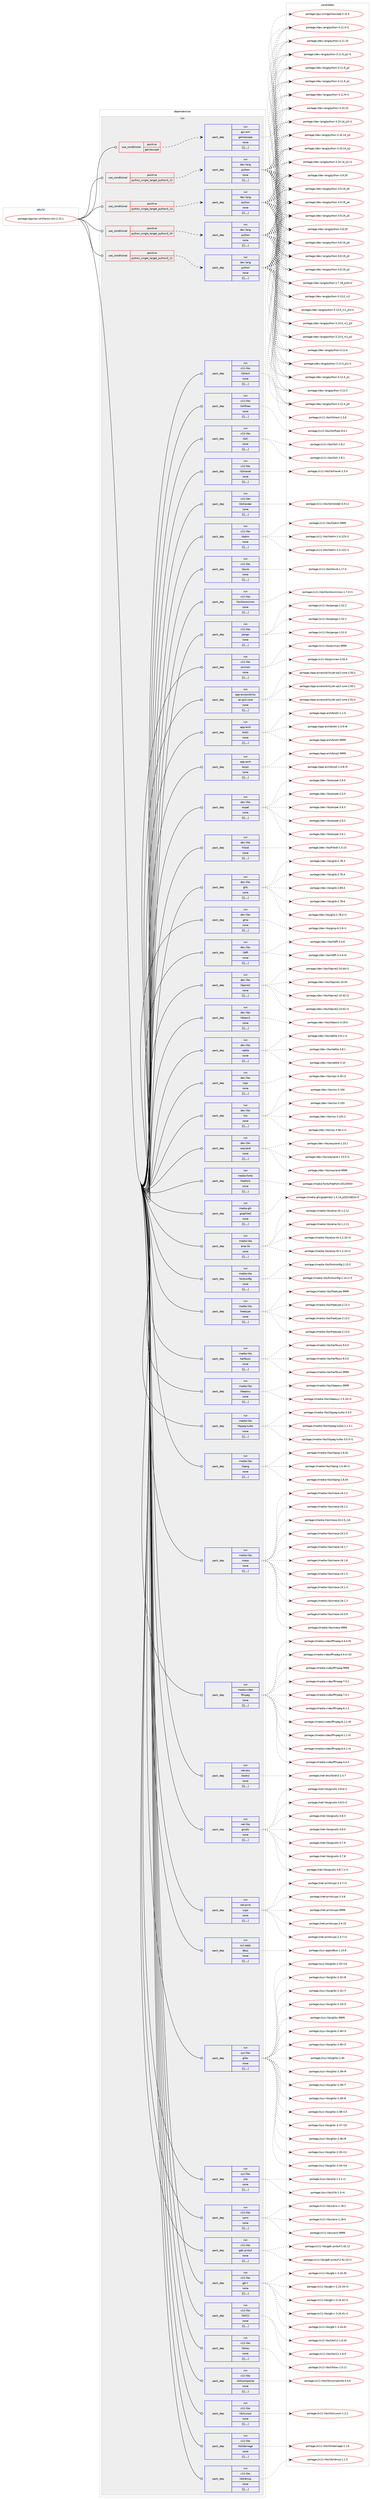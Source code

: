 digraph prolog {

# *************
# Graph options
# *************

newrank=true;
concentrate=true;
compound=true;
graph [rankdir=LR,fontname=Helvetica,fontsize=10,ranksep=1.5];#, ranksep=2.5, nodesep=0.2];
edge  [arrowhead=vee];
node  [fontname=Helvetica,fontsize=10];

# **********
# The ebuild
# **********

subgraph cluster_leftcol {
color=gray;
label=<<i>ebuild</i>>;
id [label="portage://games-util/heroic-bin-2.15.1", color=red, width=4, href="../games-util/heroic-bin-2.15.1.svg"];
}

# ****************
# The dependencies
# ****************

subgraph cluster_midcol {
color=gray;
label=<<i>dependencies</i>>;
subgraph cluster_compile {
fillcolor="#eeeeee";
style=filled;
label=<<i>compile</i>>;
}
subgraph cluster_compileandrun {
fillcolor="#eeeeee";
style=filled;
label=<<i>compile and run</i>>;
}
subgraph cluster_run {
fillcolor="#eeeeee";
style=filled;
label=<<i>run</i>>;
subgraph cond66803 {
dependency239380 [label=<<TABLE BORDER="0" CELLBORDER="1" CELLSPACING="0" CELLPADDING="4"><TR><TD ROWSPAN="3" CELLPADDING="10">use_conditional</TD></TR><TR><TD>positive</TD></TR><TR><TD>gamescope</TD></TR></TABLE>>, shape=none, color=red];
subgraph pack171072 {
dependency239381 [label=<<TABLE BORDER="0" CELLBORDER="1" CELLSPACING="0" CELLPADDING="4" WIDTH="220"><TR><TD ROWSPAN="6" CELLPADDING="30">pack_dep</TD></TR><TR><TD WIDTH="110">run</TD></TR><TR><TD>gui-wm</TD></TR><TR><TD>gamescope</TD></TR><TR><TD>none</TD></TR><TR><TD>[[],,,,]</TD></TR></TABLE>>, shape=none, color=blue];
}
dependency239380:e -> dependency239381:w [weight=20,style="dashed",arrowhead="vee"];
}
id:e -> dependency239380:w [weight=20,style="solid",arrowhead="odot"];
subgraph cond66804 {
dependency239382 [label=<<TABLE BORDER="0" CELLBORDER="1" CELLSPACING="0" CELLPADDING="4"><TR><TD ROWSPAN="3" CELLPADDING="10">use_conditional</TD></TR><TR><TD>positive</TD></TR><TR><TD>python_single_target_python3_10</TD></TR></TABLE>>, shape=none, color=red];
subgraph pack171073 {
dependency239383 [label=<<TABLE BORDER="0" CELLBORDER="1" CELLSPACING="0" CELLPADDING="4" WIDTH="220"><TR><TD ROWSPAN="6" CELLPADDING="30">pack_dep</TD></TR><TR><TD WIDTH="110">run</TD></TR><TR><TD>dev-lang</TD></TR><TR><TD>python</TD></TR><TR><TD>none</TD></TR><TR><TD>[[],,,,]</TD></TR></TABLE>>, shape=none, color=blue];
}
dependency239382:e -> dependency239383:w [weight=20,style="dashed",arrowhead="vee"];
}
id:e -> dependency239382:w [weight=20,style="solid",arrowhead="odot"];
subgraph cond66805 {
dependency239384 [label=<<TABLE BORDER="0" CELLBORDER="1" CELLSPACING="0" CELLPADDING="4"><TR><TD ROWSPAN="3" CELLPADDING="10">use_conditional</TD></TR><TR><TD>positive</TD></TR><TR><TD>python_single_target_python3_11</TD></TR></TABLE>>, shape=none, color=red];
subgraph pack171074 {
dependency239385 [label=<<TABLE BORDER="0" CELLBORDER="1" CELLSPACING="0" CELLPADDING="4" WIDTH="220"><TR><TD ROWSPAN="6" CELLPADDING="30">pack_dep</TD></TR><TR><TD WIDTH="110">run</TD></TR><TR><TD>dev-lang</TD></TR><TR><TD>python</TD></TR><TR><TD>none</TD></TR><TR><TD>[[],,,,]</TD></TR></TABLE>>, shape=none, color=blue];
}
dependency239384:e -> dependency239385:w [weight=20,style="dashed",arrowhead="vee"];
}
id:e -> dependency239384:w [weight=20,style="solid",arrowhead="odot"];
subgraph cond66806 {
dependency239386 [label=<<TABLE BORDER="0" CELLBORDER="1" CELLSPACING="0" CELLPADDING="4"><TR><TD ROWSPAN="3" CELLPADDING="10">use_conditional</TD></TR><TR><TD>positive</TD></TR><TR><TD>python_single_target_python3_12</TD></TR></TABLE>>, shape=none, color=red];
subgraph pack171075 {
dependency239387 [label=<<TABLE BORDER="0" CELLBORDER="1" CELLSPACING="0" CELLPADDING="4" WIDTH="220"><TR><TD ROWSPAN="6" CELLPADDING="30">pack_dep</TD></TR><TR><TD WIDTH="110">run</TD></TR><TR><TD>dev-lang</TD></TR><TR><TD>python</TD></TR><TR><TD>none</TD></TR><TR><TD>[[],,,,]</TD></TR></TABLE>>, shape=none, color=blue];
}
dependency239386:e -> dependency239387:w [weight=20,style="dashed",arrowhead="vee"];
}
id:e -> dependency239386:w [weight=20,style="solid",arrowhead="odot"];
subgraph cond66807 {
dependency239388 [label=<<TABLE BORDER="0" CELLBORDER="1" CELLSPACING="0" CELLPADDING="4"><TR><TD ROWSPAN="3" CELLPADDING="10">use_conditional</TD></TR><TR><TD>positive</TD></TR><TR><TD>python_single_target_python3_13</TD></TR></TABLE>>, shape=none, color=red];
subgraph pack171076 {
dependency239389 [label=<<TABLE BORDER="0" CELLBORDER="1" CELLSPACING="0" CELLPADDING="4" WIDTH="220"><TR><TD ROWSPAN="6" CELLPADDING="30">pack_dep</TD></TR><TR><TD WIDTH="110">run</TD></TR><TR><TD>dev-lang</TD></TR><TR><TD>python</TD></TR><TR><TD>none</TD></TR><TR><TD>[[],,,,]</TD></TR></TABLE>>, shape=none, color=blue];
}
dependency239388:e -> dependency239389:w [weight=20,style="dashed",arrowhead="vee"];
}
id:e -> dependency239388:w [weight=20,style="solid",arrowhead="odot"];
subgraph pack171077 {
dependency239390 [label=<<TABLE BORDER="0" CELLBORDER="1" CELLSPACING="0" CELLPADDING="4" WIDTH="220"><TR><TD ROWSPAN="6" CELLPADDING="30">pack_dep</TD></TR><TR><TD WIDTH="110">run</TD></TR><TR><TD>app-accessibility</TD></TR><TR><TD>at-spi2-core</TD></TR><TR><TD>none</TD></TR><TR><TD>[[],,,,]</TD></TR></TABLE>>, shape=none, color=blue];
}
id:e -> dependency239390:w [weight=20,style="solid",arrowhead="odot"];
subgraph pack171078 {
dependency239391 [label=<<TABLE BORDER="0" CELLBORDER="1" CELLSPACING="0" CELLPADDING="4" WIDTH="220"><TR><TD ROWSPAN="6" CELLPADDING="30">pack_dep</TD></TR><TR><TD WIDTH="110">run</TD></TR><TR><TD>app-arch</TD></TR><TR><TD>brotli</TD></TR><TR><TD>none</TD></TR><TR><TD>[[],,,,]</TD></TR></TABLE>>, shape=none, color=blue];
}
id:e -> dependency239391:w [weight=20,style="solid",arrowhead="odot"];
subgraph pack171079 {
dependency239392 [label=<<TABLE BORDER="0" CELLBORDER="1" CELLSPACING="0" CELLPADDING="4" WIDTH="220"><TR><TD ROWSPAN="6" CELLPADDING="30">pack_dep</TD></TR><TR><TD WIDTH="110">run</TD></TR><TR><TD>app-arch</TD></TR><TR><TD>bzip2</TD></TR><TR><TD>none</TD></TR><TR><TD>[[],,,,]</TD></TR></TABLE>>, shape=none, color=blue];
}
id:e -> dependency239392:w [weight=20,style="solid",arrowhead="odot"];
subgraph pack171080 {
dependency239393 [label=<<TABLE BORDER="0" CELLBORDER="1" CELLSPACING="0" CELLPADDING="4" WIDTH="220"><TR><TD ROWSPAN="6" CELLPADDING="30">pack_dep</TD></TR><TR><TD WIDTH="110">run</TD></TR><TR><TD>dev-libs</TD></TR><TR><TD>expat</TD></TR><TR><TD>none</TD></TR><TR><TD>[[],,,,]</TD></TR></TABLE>>, shape=none, color=blue];
}
id:e -> dependency239393:w [weight=20,style="solid",arrowhead="odot"];
subgraph pack171081 {
dependency239394 [label=<<TABLE BORDER="0" CELLBORDER="1" CELLSPACING="0" CELLPADDING="4" WIDTH="220"><TR><TD ROWSPAN="6" CELLPADDING="30">pack_dep</TD></TR><TR><TD WIDTH="110">run</TD></TR><TR><TD>dev-libs</TD></TR><TR><TD>fribidi</TD></TR><TR><TD>none</TD></TR><TR><TD>[[],,,,]</TD></TR></TABLE>>, shape=none, color=blue];
}
id:e -> dependency239394:w [weight=20,style="solid",arrowhead="odot"];
subgraph pack171082 {
dependency239395 [label=<<TABLE BORDER="0" CELLBORDER="1" CELLSPACING="0" CELLPADDING="4" WIDTH="220"><TR><TD ROWSPAN="6" CELLPADDING="30">pack_dep</TD></TR><TR><TD WIDTH="110">run</TD></TR><TR><TD>dev-libs</TD></TR><TR><TD>glib</TD></TR><TR><TD>none</TD></TR><TR><TD>[[],,,,]</TD></TR></TABLE>>, shape=none, color=blue];
}
id:e -> dependency239395:w [weight=20,style="solid",arrowhead="odot"];
subgraph pack171083 {
dependency239396 [label=<<TABLE BORDER="0" CELLBORDER="1" CELLSPACING="0" CELLPADDING="4" WIDTH="220"><TR><TD ROWSPAN="6" CELLPADDING="30">pack_dep</TD></TR><TR><TD WIDTH="110">run</TD></TR><TR><TD>dev-libs</TD></TR><TR><TD>gmp</TD></TR><TR><TD>none</TD></TR><TR><TD>[[],,,,]</TD></TR></TABLE>>, shape=none, color=blue];
}
id:e -> dependency239396:w [weight=20,style="solid",arrowhead="odot"];
subgraph pack171084 {
dependency239397 [label=<<TABLE BORDER="0" CELLBORDER="1" CELLSPACING="0" CELLPADDING="4" WIDTH="220"><TR><TD ROWSPAN="6" CELLPADDING="30">pack_dep</TD></TR><TR><TD WIDTH="110">run</TD></TR><TR><TD>dev-libs</TD></TR><TR><TD>libffi</TD></TR><TR><TD>none</TD></TR><TR><TD>[[],,,,]</TD></TR></TABLE>>, shape=none, color=blue];
}
id:e -> dependency239397:w [weight=20,style="solid",arrowhead="odot"];
subgraph pack171085 {
dependency239398 [label=<<TABLE BORDER="0" CELLBORDER="1" CELLSPACING="0" CELLPADDING="4" WIDTH="220"><TR><TD ROWSPAN="6" CELLPADDING="30">pack_dep</TD></TR><TR><TD WIDTH="110">run</TD></TR><TR><TD>dev-libs</TD></TR><TR><TD>libpcre2</TD></TR><TR><TD>none</TD></TR><TR><TD>[[],,,,]</TD></TR></TABLE>>, shape=none, color=blue];
}
id:e -> dependency239398:w [weight=20,style="solid",arrowhead="odot"];
subgraph pack171086 {
dependency239399 [label=<<TABLE BORDER="0" CELLBORDER="1" CELLSPACING="0" CELLPADDING="4" WIDTH="220"><TR><TD ROWSPAN="6" CELLPADDING="30">pack_dep</TD></TR><TR><TD WIDTH="110">run</TD></TR><TR><TD>dev-libs</TD></TR><TR><TD>libtasn1</TD></TR><TR><TD>none</TD></TR><TR><TD>[[],,,,]</TD></TR></TABLE>>, shape=none, color=blue];
}
id:e -> dependency239399:w [weight=20,style="solid",arrowhead="odot"];
subgraph pack171087 {
dependency239400 [label=<<TABLE BORDER="0" CELLBORDER="1" CELLSPACING="0" CELLPADDING="4" WIDTH="220"><TR><TD ROWSPAN="6" CELLPADDING="30">pack_dep</TD></TR><TR><TD WIDTH="110">run</TD></TR><TR><TD>dev-libs</TD></TR><TR><TD>nettle</TD></TR><TR><TD>none</TD></TR><TR><TD>[[],,,,]</TD></TR></TABLE>>, shape=none, color=blue];
}
id:e -> dependency239400:w [weight=20,style="solid",arrowhead="odot"];
subgraph pack171088 {
dependency239401 [label=<<TABLE BORDER="0" CELLBORDER="1" CELLSPACING="0" CELLPADDING="4" WIDTH="220"><TR><TD ROWSPAN="6" CELLPADDING="30">pack_dep</TD></TR><TR><TD WIDTH="110">run</TD></TR><TR><TD>dev-libs</TD></TR><TR><TD>nspr</TD></TR><TR><TD>none</TD></TR><TR><TD>[[],,,,]</TD></TR></TABLE>>, shape=none, color=blue];
}
id:e -> dependency239401:w [weight=20,style="solid",arrowhead="odot"];
subgraph pack171089 {
dependency239402 [label=<<TABLE BORDER="0" CELLBORDER="1" CELLSPACING="0" CELLPADDING="4" WIDTH="220"><TR><TD ROWSPAN="6" CELLPADDING="30">pack_dep</TD></TR><TR><TD WIDTH="110">run</TD></TR><TR><TD>dev-libs</TD></TR><TR><TD>nss</TD></TR><TR><TD>none</TD></TR><TR><TD>[[],,,,]</TD></TR></TABLE>>, shape=none, color=blue];
}
id:e -> dependency239402:w [weight=20,style="solid",arrowhead="odot"];
subgraph pack171090 {
dependency239403 [label=<<TABLE BORDER="0" CELLBORDER="1" CELLSPACING="0" CELLPADDING="4" WIDTH="220"><TR><TD ROWSPAN="6" CELLPADDING="30">pack_dep</TD></TR><TR><TD WIDTH="110">run</TD></TR><TR><TD>dev-libs</TD></TR><TR><TD>wayland</TD></TR><TR><TD>none</TD></TR><TR><TD>[[],,,,]</TD></TR></TABLE>>, shape=none, color=blue];
}
id:e -> dependency239403:w [weight=20,style="solid",arrowhead="odot"];
subgraph pack171091 {
dependency239404 [label=<<TABLE BORDER="0" CELLBORDER="1" CELLSPACING="0" CELLPADDING="4" WIDTH="220"><TR><TD ROWSPAN="6" CELLPADDING="30">pack_dep</TD></TR><TR><TD WIDTH="110">run</TD></TR><TR><TD>media-fonts</TD></TR><TR><TD>freefont</TD></TR><TR><TD>none</TD></TR><TR><TD>[[],,,,]</TD></TR></TABLE>>, shape=none, color=blue];
}
id:e -> dependency239404:w [weight=20,style="solid",arrowhead="odot"];
subgraph pack171092 {
dependency239405 [label=<<TABLE BORDER="0" CELLBORDER="1" CELLSPACING="0" CELLPADDING="4" WIDTH="220"><TR><TD ROWSPAN="6" CELLPADDING="30">pack_dep</TD></TR><TR><TD WIDTH="110">run</TD></TR><TR><TD>media-gfx</TD></TR><TR><TD>graphite2</TD></TR><TR><TD>none</TD></TR><TR><TD>[[],,,,]</TD></TR></TABLE>>, shape=none, color=blue];
}
id:e -> dependency239405:w [weight=20,style="solid",arrowhead="odot"];
subgraph pack171093 {
dependency239406 [label=<<TABLE BORDER="0" CELLBORDER="1" CELLSPACING="0" CELLPADDING="4" WIDTH="220"><TR><TD ROWSPAN="6" CELLPADDING="30">pack_dep</TD></TR><TR><TD WIDTH="110">run</TD></TR><TR><TD>media-libs</TD></TR><TR><TD>alsa-lib</TD></TR><TR><TD>none</TD></TR><TR><TD>[[],,,,]</TD></TR></TABLE>>, shape=none, color=blue];
}
id:e -> dependency239406:w [weight=20,style="solid",arrowhead="odot"];
subgraph pack171094 {
dependency239407 [label=<<TABLE BORDER="0" CELLBORDER="1" CELLSPACING="0" CELLPADDING="4" WIDTH="220"><TR><TD ROWSPAN="6" CELLPADDING="30">pack_dep</TD></TR><TR><TD WIDTH="110">run</TD></TR><TR><TD>media-libs</TD></TR><TR><TD>fontconfig</TD></TR><TR><TD>none</TD></TR><TR><TD>[[],,,,]</TD></TR></TABLE>>, shape=none, color=blue];
}
id:e -> dependency239407:w [weight=20,style="solid",arrowhead="odot"];
subgraph pack171095 {
dependency239408 [label=<<TABLE BORDER="0" CELLBORDER="1" CELLSPACING="0" CELLPADDING="4" WIDTH="220"><TR><TD ROWSPAN="6" CELLPADDING="30">pack_dep</TD></TR><TR><TD WIDTH="110">run</TD></TR><TR><TD>media-libs</TD></TR><TR><TD>freetype</TD></TR><TR><TD>none</TD></TR><TR><TD>[[],,,,]</TD></TR></TABLE>>, shape=none, color=blue];
}
id:e -> dependency239408:w [weight=20,style="solid",arrowhead="odot"];
subgraph pack171096 {
dependency239409 [label=<<TABLE BORDER="0" CELLBORDER="1" CELLSPACING="0" CELLPADDING="4" WIDTH="220"><TR><TD ROWSPAN="6" CELLPADDING="30">pack_dep</TD></TR><TR><TD WIDTH="110">run</TD></TR><TR><TD>media-libs</TD></TR><TR><TD>harfbuzz</TD></TR><TR><TD>none</TD></TR><TR><TD>[[],,,,]</TD></TR></TABLE>>, shape=none, color=blue];
}
id:e -> dependency239409:w [weight=20,style="solid",arrowhead="odot"];
subgraph pack171097 {
dependency239410 [label=<<TABLE BORDER="0" CELLBORDER="1" CELLSPACING="0" CELLPADDING="4" WIDTH="220"><TR><TD ROWSPAN="6" CELLPADDING="30">pack_dep</TD></TR><TR><TD WIDTH="110">run</TD></TR><TR><TD>media-libs</TD></TR><TR><TD>libepoxy</TD></TR><TR><TD>none</TD></TR><TR><TD>[[],,,,]</TD></TR></TABLE>>, shape=none, color=blue];
}
id:e -> dependency239410:w [weight=20,style="solid",arrowhead="odot"];
subgraph pack171098 {
dependency239411 [label=<<TABLE BORDER="0" CELLBORDER="1" CELLSPACING="0" CELLPADDING="4" WIDTH="220"><TR><TD ROWSPAN="6" CELLPADDING="30">pack_dep</TD></TR><TR><TD WIDTH="110">run</TD></TR><TR><TD>media-libs</TD></TR><TR><TD>libjpeg-turbo</TD></TR><TR><TD>none</TD></TR><TR><TD>[[],,,,]</TD></TR></TABLE>>, shape=none, color=blue];
}
id:e -> dependency239411:w [weight=20,style="solid",arrowhead="odot"];
subgraph pack171099 {
dependency239412 [label=<<TABLE BORDER="0" CELLBORDER="1" CELLSPACING="0" CELLPADDING="4" WIDTH="220"><TR><TD ROWSPAN="6" CELLPADDING="30">pack_dep</TD></TR><TR><TD WIDTH="110">run</TD></TR><TR><TD>media-libs</TD></TR><TR><TD>libpng</TD></TR><TR><TD>none</TD></TR><TR><TD>[[],,,,]</TD></TR></TABLE>>, shape=none, color=blue];
}
id:e -> dependency239412:w [weight=20,style="solid",arrowhead="odot"];
subgraph pack171100 {
dependency239413 [label=<<TABLE BORDER="0" CELLBORDER="1" CELLSPACING="0" CELLPADDING="4" WIDTH="220"><TR><TD ROWSPAN="6" CELLPADDING="30">pack_dep</TD></TR><TR><TD WIDTH="110">run</TD></TR><TR><TD>media-libs</TD></TR><TR><TD>mesa</TD></TR><TR><TD>none</TD></TR><TR><TD>[[],,,,]</TD></TR></TABLE>>, shape=none, color=blue];
}
id:e -> dependency239413:w [weight=20,style="solid",arrowhead="odot"];
subgraph pack171101 {
dependency239414 [label=<<TABLE BORDER="0" CELLBORDER="1" CELLSPACING="0" CELLPADDING="4" WIDTH="220"><TR><TD ROWSPAN="6" CELLPADDING="30">pack_dep</TD></TR><TR><TD WIDTH="110">run</TD></TR><TR><TD>media-video</TD></TR><TR><TD>ffmpeg</TD></TR><TR><TD>none</TD></TR><TR><TD>[[],,,,]</TD></TR></TABLE>>, shape=none, color=blue];
}
id:e -> dependency239414:w [weight=20,style="solid",arrowhead="odot"];
subgraph pack171102 {
dependency239415 [label=<<TABLE BORDER="0" CELLBORDER="1" CELLSPACING="0" CELLPADDING="4" WIDTH="220"><TR><TD ROWSPAN="6" CELLPADDING="30">pack_dep</TD></TR><TR><TD WIDTH="110">run</TD></TR><TR><TD>net-dns</TD></TR><TR><TD>libidn2</TD></TR><TR><TD>none</TD></TR><TR><TD>[[],,,,]</TD></TR></TABLE>>, shape=none, color=blue];
}
id:e -> dependency239415:w [weight=20,style="solid",arrowhead="odot"];
subgraph pack171103 {
dependency239416 [label=<<TABLE BORDER="0" CELLBORDER="1" CELLSPACING="0" CELLPADDING="4" WIDTH="220"><TR><TD ROWSPAN="6" CELLPADDING="30">pack_dep</TD></TR><TR><TD WIDTH="110">run</TD></TR><TR><TD>net-libs</TD></TR><TR><TD>gnutls</TD></TR><TR><TD>none</TD></TR><TR><TD>[[],,,,]</TD></TR></TABLE>>, shape=none, color=blue];
}
id:e -> dependency239416:w [weight=20,style="solid",arrowhead="odot"];
subgraph pack171104 {
dependency239417 [label=<<TABLE BORDER="0" CELLBORDER="1" CELLSPACING="0" CELLPADDING="4" WIDTH="220"><TR><TD ROWSPAN="6" CELLPADDING="30">pack_dep</TD></TR><TR><TD WIDTH="110">run</TD></TR><TR><TD>net-print</TD></TR><TR><TD>cups</TD></TR><TR><TD>none</TD></TR><TR><TD>[[],,,,]</TD></TR></TABLE>>, shape=none, color=blue];
}
id:e -> dependency239417:w [weight=20,style="solid",arrowhead="odot"];
subgraph pack171105 {
dependency239418 [label=<<TABLE BORDER="0" CELLBORDER="1" CELLSPACING="0" CELLPADDING="4" WIDTH="220"><TR><TD ROWSPAN="6" CELLPADDING="30">pack_dep</TD></TR><TR><TD WIDTH="110">run</TD></TR><TR><TD>sys-apps</TD></TR><TR><TD>dbus</TD></TR><TR><TD>none</TD></TR><TR><TD>[[],,,,]</TD></TR></TABLE>>, shape=none, color=blue];
}
id:e -> dependency239418:w [weight=20,style="solid",arrowhead="odot"];
subgraph pack171106 {
dependency239419 [label=<<TABLE BORDER="0" CELLBORDER="1" CELLSPACING="0" CELLPADDING="4" WIDTH="220"><TR><TD ROWSPAN="6" CELLPADDING="30">pack_dep</TD></TR><TR><TD WIDTH="110">run</TD></TR><TR><TD>sys-libs</TD></TR><TR><TD>glibc</TD></TR><TR><TD>none</TD></TR><TR><TD>[[],,,,]</TD></TR></TABLE>>, shape=none, color=blue];
}
id:e -> dependency239419:w [weight=20,style="solid",arrowhead="odot"];
subgraph pack171107 {
dependency239420 [label=<<TABLE BORDER="0" CELLBORDER="1" CELLSPACING="0" CELLPADDING="4" WIDTH="220"><TR><TD ROWSPAN="6" CELLPADDING="30">pack_dep</TD></TR><TR><TD WIDTH="110">run</TD></TR><TR><TD>sys-libs</TD></TR><TR><TD>zlib</TD></TR><TR><TD>none</TD></TR><TR><TD>[[],,,,]</TD></TR></TABLE>>, shape=none, color=blue];
}
id:e -> dependency239420:w [weight=20,style="solid",arrowhead="odot"];
subgraph pack171108 {
dependency239421 [label=<<TABLE BORDER="0" CELLBORDER="1" CELLSPACING="0" CELLPADDING="4" WIDTH="220"><TR><TD ROWSPAN="6" CELLPADDING="30">pack_dep</TD></TR><TR><TD WIDTH="110">run</TD></TR><TR><TD>x11-libs</TD></TR><TR><TD>cairo</TD></TR><TR><TD>none</TD></TR><TR><TD>[[],,,,]</TD></TR></TABLE>>, shape=none, color=blue];
}
id:e -> dependency239421:w [weight=20,style="solid",arrowhead="odot"];
subgraph pack171109 {
dependency239422 [label=<<TABLE BORDER="0" CELLBORDER="1" CELLSPACING="0" CELLPADDING="4" WIDTH="220"><TR><TD ROWSPAN="6" CELLPADDING="30">pack_dep</TD></TR><TR><TD WIDTH="110">run</TD></TR><TR><TD>x11-libs</TD></TR><TR><TD>gdk-pixbuf</TD></TR><TR><TD>none</TD></TR><TR><TD>[[],,,,]</TD></TR></TABLE>>, shape=none, color=blue];
}
id:e -> dependency239422:w [weight=20,style="solid",arrowhead="odot"];
subgraph pack171110 {
dependency239423 [label=<<TABLE BORDER="0" CELLBORDER="1" CELLSPACING="0" CELLPADDING="4" WIDTH="220"><TR><TD ROWSPAN="6" CELLPADDING="30">pack_dep</TD></TR><TR><TD WIDTH="110">run</TD></TR><TR><TD>x11-libs</TD></TR><TR><TD>gtk+</TD></TR><TR><TD>none</TD></TR><TR><TD>[[],,,,]</TD></TR></TABLE>>, shape=none, color=blue];
}
id:e -> dependency239423:w [weight=20,style="solid",arrowhead="odot"];
subgraph pack171111 {
dependency239424 [label=<<TABLE BORDER="0" CELLBORDER="1" CELLSPACING="0" CELLPADDING="4" WIDTH="220"><TR><TD ROWSPAN="6" CELLPADDING="30">pack_dep</TD></TR><TR><TD WIDTH="110">run</TD></TR><TR><TD>x11-libs</TD></TR><TR><TD>libX11</TD></TR><TR><TD>none</TD></TR><TR><TD>[[],,,,]</TD></TR></TABLE>>, shape=none, color=blue];
}
id:e -> dependency239424:w [weight=20,style="solid",arrowhead="odot"];
subgraph pack171112 {
dependency239425 [label=<<TABLE BORDER="0" CELLBORDER="1" CELLSPACING="0" CELLPADDING="4" WIDTH="220"><TR><TD ROWSPAN="6" CELLPADDING="30">pack_dep</TD></TR><TR><TD WIDTH="110">run</TD></TR><TR><TD>x11-libs</TD></TR><TR><TD>libXau</TD></TR><TR><TD>none</TD></TR><TR><TD>[[],,,,]</TD></TR></TABLE>>, shape=none, color=blue];
}
id:e -> dependency239425:w [weight=20,style="solid",arrowhead="odot"];
subgraph pack171113 {
dependency239426 [label=<<TABLE BORDER="0" CELLBORDER="1" CELLSPACING="0" CELLPADDING="4" WIDTH="220"><TR><TD ROWSPAN="6" CELLPADDING="30">pack_dep</TD></TR><TR><TD WIDTH="110">run</TD></TR><TR><TD>x11-libs</TD></TR><TR><TD>libXcomposite</TD></TR><TR><TD>none</TD></TR><TR><TD>[[],,,,]</TD></TR></TABLE>>, shape=none, color=blue];
}
id:e -> dependency239426:w [weight=20,style="solid",arrowhead="odot"];
subgraph pack171114 {
dependency239427 [label=<<TABLE BORDER="0" CELLBORDER="1" CELLSPACING="0" CELLPADDING="4" WIDTH="220"><TR><TD ROWSPAN="6" CELLPADDING="30">pack_dep</TD></TR><TR><TD WIDTH="110">run</TD></TR><TR><TD>x11-libs</TD></TR><TR><TD>libXcursor</TD></TR><TR><TD>none</TD></TR><TR><TD>[[],,,,]</TD></TR></TABLE>>, shape=none, color=blue];
}
id:e -> dependency239427:w [weight=20,style="solid",arrowhead="odot"];
subgraph pack171115 {
dependency239428 [label=<<TABLE BORDER="0" CELLBORDER="1" CELLSPACING="0" CELLPADDING="4" WIDTH="220"><TR><TD ROWSPAN="6" CELLPADDING="30">pack_dep</TD></TR><TR><TD WIDTH="110">run</TD></TR><TR><TD>x11-libs</TD></TR><TR><TD>libXdamage</TD></TR><TR><TD>none</TD></TR><TR><TD>[[],,,,]</TD></TR></TABLE>>, shape=none, color=blue];
}
id:e -> dependency239428:w [weight=20,style="solid",arrowhead="odot"];
subgraph pack171116 {
dependency239429 [label=<<TABLE BORDER="0" CELLBORDER="1" CELLSPACING="0" CELLPADDING="4" WIDTH="220"><TR><TD ROWSPAN="6" CELLPADDING="30">pack_dep</TD></TR><TR><TD WIDTH="110">run</TD></TR><TR><TD>x11-libs</TD></TR><TR><TD>libXdmcp</TD></TR><TR><TD>none</TD></TR><TR><TD>[[],,,,]</TD></TR></TABLE>>, shape=none, color=blue];
}
id:e -> dependency239429:w [weight=20,style="solid",arrowhead="odot"];
subgraph pack171117 {
dependency239430 [label=<<TABLE BORDER="0" CELLBORDER="1" CELLSPACING="0" CELLPADDING="4" WIDTH="220"><TR><TD ROWSPAN="6" CELLPADDING="30">pack_dep</TD></TR><TR><TD WIDTH="110">run</TD></TR><TR><TD>x11-libs</TD></TR><TR><TD>libXext</TD></TR><TR><TD>none</TD></TR><TR><TD>[[],,,,]</TD></TR></TABLE>>, shape=none, color=blue];
}
id:e -> dependency239430:w [weight=20,style="solid",arrowhead="odot"];
subgraph pack171118 {
dependency239431 [label=<<TABLE BORDER="0" CELLBORDER="1" CELLSPACING="0" CELLPADDING="4" WIDTH="220"><TR><TD ROWSPAN="6" CELLPADDING="30">pack_dep</TD></TR><TR><TD WIDTH="110">run</TD></TR><TR><TD>x11-libs</TD></TR><TR><TD>libXfixes</TD></TR><TR><TD>none</TD></TR><TR><TD>[[],,,,]</TD></TR></TABLE>>, shape=none, color=blue];
}
id:e -> dependency239431:w [weight=20,style="solid",arrowhead="odot"];
subgraph pack171119 {
dependency239432 [label=<<TABLE BORDER="0" CELLBORDER="1" CELLSPACING="0" CELLPADDING="4" WIDTH="220"><TR><TD ROWSPAN="6" CELLPADDING="30">pack_dep</TD></TR><TR><TD WIDTH="110">run</TD></TR><TR><TD>x11-libs</TD></TR><TR><TD>libXi</TD></TR><TR><TD>none</TD></TR><TR><TD>[[],,,,]</TD></TR></TABLE>>, shape=none, color=blue];
}
id:e -> dependency239432:w [weight=20,style="solid",arrowhead="odot"];
subgraph pack171120 {
dependency239433 [label=<<TABLE BORDER="0" CELLBORDER="1" CELLSPACING="0" CELLPADDING="4" WIDTH="220"><TR><TD ROWSPAN="6" CELLPADDING="30">pack_dep</TD></TR><TR><TD WIDTH="110">run</TD></TR><TR><TD>x11-libs</TD></TR><TR><TD>libXrandr</TD></TR><TR><TD>none</TD></TR><TR><TD>[[],,,,]</TD></TR></TABLE>>, shape=none, color=blue];
}
id:e -> dependency239433:w [weight=20,style="solid",arrowhead="odot"];
subgraph pack171121 {
dependency239434 [label=<<TABLE BORDER="0" CELLBORDER="1" CELLSPACING="0" CELLPADDING="4" WIDTH="220"><TR><TD ROWSPAN="6" CELLPADDING="30">pack_dep</TD></TR><TR><TD WIDTH="110">run</TD></TR><TR><TD>x11-libs</TD></TR><TR><TD>libXrender</TD></TR><TR><TD>none</TD></TR><TR><TD>[[],,,,]</TD></TR></TABLE>>, shape=none, color=blue];
}
id:e -> dependency239434:w [weight=20,style="solid",arrowhead="odot"];
subgraph pack171122 {
dependency239435 [label=<<TABLE BORDER="0" CELLBORDER="1" CELLSPACING="0" CELLPADDING="4" WIDTH="220"><TR><TD ROWSPAN="6" CELLPADDING="30">pack_dep</TD></TR><TR><TD WIDTH="110">run</TD></TR><TR><TD>x11-libs</TD></TR><TR><TD>libdrm</TD></TR><TR><TD>none</TD></TR><TR><TD>[[],,,,]</TD></TR></TABLE>>, shape=none, color=blue];
}
id:e -> dependency239435:w [weight=20,style="solid",arrowhead="odot"];
subgraph pack171123 {
dependency239436 [label=<<TABLE BORDER="0" CELLBORDER="1" CELLSPACING="0" CELLPADDING="4" WIDTH="220"><TR><TD ROWSPAN="6" CELLPADDING="30">pack_dep</TD></TR><TR><TD WIDTH="110">run</TD></TR><TR><TD>x11-libs</TD></TR><TR><TD>libxcb</TD></TR><TR><TD>none</TD></TR><TR><TD>[[],,,,]</TD></TR></TABLE>>, shape=none, color=blue];
}
id:e -> dependency239436:w [weight=20,style="solid",arrowhead="odot"];
subgraph pack171124 {
dependency239437 [label=<<TABLE BORDER="0" CELLBORDER="1" CELLSPACING="0" CELLPADDING="4" WIDTH="220"><TR><TD ROWSPAN="6" CELLPADDING="30">pack_dep</TD></TR><TR><TD WIDTH="110">run</TD></TR><TR><TD>x11-libs</TD></TR><TR><TD>libxkbcommon</TD></TR><TR><TD>none</TD></TR><TR><TD>[[],,,,]</TD></TR></TABLE>>, shape=none, color=blue];
}
id:e -> dependency239437:w [weight=20,style="solid",arrowhead="odot"];
subgraph pack171125 {
dependency239438 [label=<<TABLE BORDER="0" CELLBORDER="1" CELLSPACING="0" CELLPADDING="4" WIDTH="220"><TR><TD ROWSPAN="6" CELLPADDING="30">pack_dep</TD></TR><TR><TD WIDTH="110">run</TD></TR><TR><TD>x11-libs</TD></TR><TR><TD>pango</TD></TR><TR><TD>none</TD></TR><TR><TD>[[],,,,]</TD></TR></TABLE>>, shape=none, color=blue];
}
id:e -> dependency239438:w [weight=20,style="solid",arrowhead="odot"];
subgraph pack171126 {
dependency239439 [label=<<TABLE BORDER="0" CELLBORDER="1" CELLSPACING="0" CELLPADDING="4" WIDTH="220"><TR><TD ROWSPAN="6" CELLPADDING="30">pack_dep</TD></TR><TR><TD WIDTH="110">run</TD></TR><TR><TD>x11-libs</TD></TR><TR><TD>pixman</TD></TR><TR><TD>none</TD></TR><TR><TD>[[],,,,]</TD></TR></TABLE>>, shape=none, color=blue];
}
id:e -> dependency239439:w [weight=20,style="solid",arrowhead="odot"];
}
}

# **************
# The candidates
# **************

subgraph cluster_choices {
rank=same;
color=gray;
label=<<i>candidates</i>>;

subgraph choice171072 {
color=black;
nodesep=1;
choice1031171054511910947103971091011159911111210145514649534653 [label="portage://gui-wm/gamescope-3.15.5", color=red, width=4,href="../gui-wm/gamescope-3.15.5.svg"];
dependency239381:e -> choice1031171054511910947103971091011159911111210145514649534653:w [style=dotted,weight="100"];
}
subgraph choice171073 {
color=black;
nodesep=1;
choice10010111845108971101034711212111610411111045514649514648951149950 [label="portage://dev-lang/python-3.13.0_rc2", color=red, width=4,href="../dev-lang/python-3.13.0_rc2.svg"];
choice1001011184510897110103471121211161041111104551464951464895114994995112514511449 [label="portage://dev-lang/python-3.13.0_rc1_p3-r1", color=red, width=4,href="../dev-lang/python-3.13.0_rc1_p3-r1.svg"];
choice100101118451089711010347112121116104111110455146495146489511499499511251 [label="portage://dev-lang/python-3.13.0_rc1_p3", color=red, width=4,href="../dev-lang/python-3.13.0_rc1_p3.svg"];
choice100101118451089711010347112121116104111110455146495146489511499499511250 [label="portage://dev-lang/python-3.13.0_rc1_p2", color=red, width=4,href="../dev-lang/python-3.13.0_rc1_p2.svg"];
choice10010111845108971101034711212111610411111045514649504654 [label="portage://dev-lang/python-3.12.6", color=red, width=4,href="../dev-lang/python-3.12.6.svg"];
choice1001011184510897110103471121211161041111104551464950465395112494511449 [label="portage://dev-lang/python-3.12.5_p1-r1", color=red, width=4,href="../dev-lang/python-3.12.5_p1-r1.svg"];
choice100101118451089711010347112121116104111110455146495046539511249 [label="portage://dev-lang/python-3.12.5_p1", color=red, width=4,href="../dev-lang/python-3.12.5_p1.svg"];
choice10010111845108971101034711212111610411111045514649504653 [label="portage://dev-lang/python-3.12.5", color=red, width=4,href="../dev-lang/python-3.12.5.svg"];
choice100101118451089711010347112121116104111110455146495046529511251 [label="portage://dev-lang/python-3.12.4_p3", color=red, width=4,href="../dev-lang/python-3.12.4_p3.svg"];
choice100101118451089711010347112121116104111110455146495046514511449 [label="portage://dev-lang/python-3.12.3-r1", color=red, width=4,href="../dev-lang/python-3.12.3-r1.svg"];
choice1001011184510897110103471121211161041111104551464949464948 [label="portage://dev-lang/python-3.11.10", color=red, width=4,href="../dev-lang/python-3.11.10.svg"];
choice1001011184510897110103471121211161041111104551464949465795112504511449 [label="portage://dev-lang/python-3.11.9_p2-r1", color=red, width=4,href="../dev-lang/python-3.11.9_p2-r1.svg"];
choice100101118451089711010347112121116104111110455146494946579511250 [label="portage://dev-lang/python-3.11.9_p2", color=red, width=4,href="../dev-lang/python-3.11.9_p2.svg"];
choice100101118451089711010347112121116104111110455146494946579511249 [label="portage://dev-lang/python-3.11.9_p1", color=red, width=4,href="../dev-lang/python-3.11.9_p1.svg"];
choice100101118451089711010347112121116104111110455146494946574511449 [label="portage://dev-lang/python-3.11.9-r1", color=red, width=4,href="../dev-lang/python-3.11.9-r1.svg"];
choice1001011184510897110103471121211161041111104551464948464953 [label="portage://dev-lang/python-3.10.15", color=red, width=4,href="../dev-lang/python-3.10.15.svg"];
choice100101118451089711010347112121116104111110455146494846495295112514511449 [label="portage://dev-lang/python-3.10.14_p3-r1", color=red, width=4,href="../dev-lang/python-3.10.14_p3-r1.svg"];
choice10010111845108971101034711212111610411111045514649484649529511251 [label="portage://dev-lang/python-3.10.14_p3", color=red, width=4,href="../dev-lang/python-3.10.14_p3.svg"];
choice10010111845108971101034711212111610411111045514649484649529511250 [label="portage://dev-lang/python-3.10.14_p2", color=red, width=4,href="../dev-lang/python-3.10.14_p2.svg"];
choice100101118451089711010347112121116104111110455146494846495295112494511449 [label="portage://dev-lang/python-3.10.14_p1-r1", color=red, width=4,href="../dev-lang/python-3.10.14_p1-r1.svg"];
choice10010111845108971101034711212111610411111045514657465048 [label="portage://dev-lang/python-3.9.20", color=red, width=4,href="../dev-lang/python-3.9.20.svg"];
choice100101118451089711010347112121116104111110455146574649579511253 [label="portage://dev-lang/python-3.9.19_p5", color=red, width=4,href="../dev-lang/python-3.9.19_p5.svg"];
choice100101118451089711010347112121116104111110455146574649579511252 [label="portage://dev-lang/python-3.9.19_p4", color=red, width=4,href="../dev-lang/python-3.9.19_p4.svg"];
choice100101118451089711010347112121116104111110455146574649579511251 [label="portage://dev-lang/python-3.9.19_p3", color=red, width=4,href="../dev-lang/python-3.9.19_p3.svg"];
choice10010111845108971101034711212111610411111045514656465048 [label="portage://dev-lang/python-3.8.20", color=red, width=4,href="../dev-lang/python-3.8.20.svg"];
choice100101118451089711010347112121116104111110455146564649579511252 [label="portage://dev-lang/python-3.8.19_p4", color=red, width=4,href="../dev-lang/python-3.8.19_p4.svg"];
choice100101118451089711010347112121116104111110455146564649579511251 [label="portage://dev-lang/python-3.8.19_p3", color=red, width=4,href="../dev-lang/python-3.8.19_p3.svg"];
choice100101118451089711010347112121116104111110455146564649579511250 [label="portage://dev-lang/python-3.8.19_p2", color=red, width=4,href="../dev-lang/python-3.8.19_p2.svg"];
choice100101118451089711010347112121116104111110455046554649569511249544511450 [label="portage://dev-lang/python-2.7.18_p16-r2", color=red, width=4,href="../dev-lang/python-2.7.18_p16-r2.svg"];
dependency239383:e -> choice10010111845108971101034711212111610411111045514649514648951149950:w [style=dotted,weight="100"];
dependency239383:e -> choice1001011184510897110103471121211161041111104551464951464895114994995112514511449:w [style=dotted,weight="100"];
dependency239383:e -> choice100101118451089711010347112121116104111110455146495146489511499499511251:w [style=dotted,weight="100"];
dependency239383:e -> choice100101118451089711010347112121116104111110455146495146489511499499511250:w [style=dotted,weight="100"];
dependency239383:e -> choice10010111845108971101034711212111610411111045514649504654:w [style=dotted,weight="100"];
dependency239383:e -> choice1001011184510897110103471121211161041111104551464950465395112494511449:w [style=dotted,weight="100"];
dependency239383:e -> choice100101118451089711010347112121116104111110455146495046539511249:w [style=dotted,weight="100"];
dependency239383:e -> choice10010111845108971101034711212111610411111045514649504653:w [style=dotted,weight="100"];
dependency239383:e -> choice100101118451089711010347112121116104111110455146495046529511251:w [style=dotted,weight="100"];
dependency239383:e -> choice100101118451089711010347112121116104111110455146495046514511449:w [style=dotted,weight="100"];
dependency239383:e -> choice1001011184510897110103471121211161041111104551464949464948:w [style=dotted,weight="100"];
dependency239383:e -> choice1001011184510897110103471121211161041111104551464949465795112504511449:w [style=dotted,weight="100"];
dependency239383:e -> choice100101118451089711010347112121116104111110455146494946579511250:w [style=dotted,weight="100"];
dependency239383:e -> choice100101118451089711010347112121116104111110455146494946579511249:w [style=dotted,weight="100"];
dependency239383:e -> choice100101118451089711010347112121116104111110455146494946574511449:w [style=dotted,weight="100"];
dependency239383:e -> choice1001011184510897110103471121211161041111104551464948464953:w [style=dotted,weight="100"];
dependency239383:e -> choice100101118451089711010347112121116104111110455146494846495295112514511449:w [style=dotted,weight="100"];
dependency239383:e -> choice10010111845108971101034711212111610411111045514649484649529511251:w [style=dotted,weight="100"];
dependency239383:e -> choice10010111845108971101034711212111610411111045514649484649529511250:w [style=dotted,weight="100"];
dependency239383:e -> choice100101118451089711010347112121116104111110455146494846495295112494511449:w [style=dotted,weight="100"];
dependency239383:e -> choice10010111845108971101034711212111610411111045514657465048:w [style=dotted,weight="100"];
dependency239383:e -> choice100101118451089711010347112121116104111110455146574649579511253:w [style=dotted,weight="100"];
dependency239383:e -> choice100101118451089711010347112121116104111110455146574649579511252:w [style=dotted,weight="100"];
dependency239383:e -> choice100101118451089711010347112121116104111110455146574649579511251:w [style=dotted,weight="100"];
dependency239383:e -> choice10010111845108971101034711212111610411111045514656465048:w [style=dotted,weight="100"];
dependency239383:e -> choice100101118451089711010347112121116104111110455146564649579511252:w [style=dotted,weight="100"];
dependency239383:e -> choice100101118451089711010347112121116104111110455146564649579511251:w [style=dotted,weight="100"];
dependency239383:e -> choice100101118451089711010347112121116104111110455146564649579511250:w [style=dotted,weight="100"];
dependency239383:e -> choice100101118451089711010347112121116104111110455046554649569511249544511450:w [style=dotted,weight="100"];
}
subgraph choice171074 {
color=black;
nodesep=1;
choice10010111845108971101034711212111610411111045514649514648951149950 [label="portage://dev-lang/python-3.13.0_rc2", color=red, width=4,href="../dev-lang/python-3.13.0_rc2.svg"];
choice1001011184510897110103471121211161041111104551464951464895114994995112514511449 [label="portage://dev-lang/python-3.13.0_rc1_p3-r1", color=red, width=4,href="../dev-lang/python-3.13.0_rc1_p3-r1.svg"];
choice100101118451089711010347112121116104111110455146495146489511499499511251 [label="portage://dev-lang/python-3.13.0_rc1_p3", color=red, width=4,href="../dev-lang/python-3.13.0_rc1_p3.svg"];
choice100101118451089711010347112121116104111110455146495146489511499499511250 [label="portage://dev-lang/python-3.13.0_rc1_p2", color=red, width=4,href="../dev-lang/python-3.13.0_rc1_p2.svg"];
choice10010111845108971101034711212111610411111045514649504654 [label="portage://dev-lang/python-3.12.6", color=red, width=4,href="../dev-lang/python-3.12.6.svg"];
choice1001011184510897110103471121211161041111104551464950465395112494511449 [label="portage://dev-lang/python-3.12.5_p1-r1", color=red, width=4,href="../dev-lang/python-3.12.5_p1-r1.svg"];
choice100101118451089711010347112121116104111110455146495046539511249 [label="portage://dev-lang/python-3.12.5_p1", color=red, width=4,href="../dev-lang/python-3.12.5_p1.svg"];
choice10010111845108971101034711212111610411111045514649504653 [label="portage://dev-lang/python-3.12.5", color=red, width=4,href="../dev-lang/python-3.12.5.svg"];
choice100101118451089711010347112121116104111110455146495046529511251 [label="portage://dev-lang/python-3.12.4_p3", color=red, width=4,href="../dev-lang/python-3.12.4_p3.svg"];
choice100101118451089711010347112121116104111110455146495046514511449 [label="portage://dev-lang/python-3.12.3-r1", color=red, width=4,href="../dev-lang/python-3.12.3-r1.svg"];
choice1001011184510897110103471121211161041111104551464949464948 [label="portage://dev-lang/python-3.11.10", color=red, width=4,href="../dev-lang/python-3.11.10.svg"];
choice1001011184510897110103471121211161041111104551464949465795112504511449 [label="portage://dev-lang/python-3.11.9_p2-r1", color=red, width=4,href="../dev-lang/python-3.11.9_p2-r1.svg"];
choice100101118451089711010347112121116104111110455146494946579511250 [label="portage://dev-lang/python-3.11.9_p2", color=red, width=4,href="../dev-lang/python-3.11.9_p2.svg"];
choice100101118451089711010347112121116104111110455146494946579511249 [label="portage://dev-lang/python-3.11.9_p1", color=red, width=4,href="../dev-lang/python-3.11.9_p1.svg"];
choice100101118451089711010347112121116104111110455146494946574511449 [label="portage://dev-lang/python-3.11.9-r1", color=red, width=4,href="../dev-lang/python-3.11.9-r1.svg"];
choice1001011184510897110103471121211161041111104551464948464953 [label="portage://dev-lang/python-3.10.15", color=red, width=4,href="../dev-lang/python-3.10.15.svg"];
choice100101118451089711010347112121116104111110455146494846495295112514511449 [label="portage://dev-lang/python-3.10.14_p3-r1", color=red, width=4,href="../dev-lang/python-3.10.14_p3-r1.svg"];
choice10010111845108971101034711212111610411111045514649484649529511251 [label="portage://dev-lang/python-3.10.14_p3", color=red, width=4,href="../dev-lang/python-3.10.14_p3.svg"];
choice10010111845108971101034711212111610411111045514649484649529511250 [label="portage://dev-lang/python-3.10.14_p2", color=red, width=4,href="../dev-lang/python-3.10.14_p2.svg"];
choice100101118451089711010347112121116104111110455146494846495295112494511449 [label="portage://dev-lang/python-3.10.14_p1-r1", color=red, width=4,href="../dev-lang/python-3.10.14_p1-r1.svg"];
choice10010111845108971101034711212111610411111045514657465048 [label="portage://dev-lang/python-3.9.20", color=red, width=4,href="../dev-lang/python-3.9.20.svg"];
choice100101118451089711010347112121116104111110455146574649579511253 [label="portage://dev-lang/python-3.9.19_p5", color=red, width=4,href="../dev-lang/python-3.9.19_p5.svg"];
choice100101118451089711010347112121116104111110455146574649579511252 [label="portage://dev-lang/python-3.9.19_p4", color=red, width=4,href="../dev-lang/python-3.9.19_p4.svg"];
choice100101118451089711010347112121116104111110455146574649579511251 [label="portage://dev-lang/python-3.9.19_p3", color=red, width=4,href="../dev-lang/python-3.9.19_p3.svg"];
choice10010111845108971101034711212111610411111045514656465048 [label="portage://dev-lang/python-3.8.20", color=red, width=4,href="../dev-lang/python-3.8.20.svg"];
choice100101118451089711010347112121116104111110455146564649579511252 [label="portage://dev-lang/python-3.8.19_p4", color=red, width=4,href="../dev-lang/python-3.8.19_p4.svg"];
choice100101118451089711010347112121116104111110455146564649579511251 [label="portage://dev-lang/python-3.8.19_p3", color=red, width=4,href="../dev-lang/python-3.8.19_p3.svg"];
choice100101118451089711010347112121116104111110455146564649579511250 [label="portage://dev-lang/python-3.8.19_p2", color=red, width=4,href="../dev-lang/python-3.8.19_p2.svg"];
choice100101118451089711010347112121116104111110455046554649569511249544511450 [label="portage://dev-lang/python-2.7.18_p16-r2", color=red, width=4,href="../dev-lang/python-2.7.18_p16-r2.svg"];
dependency239385:e -> choice10010111845108971101034711212111610411111045514649514648951149950:w [style=dotted,weight="100"];
dependency239385:e -> choice1001011184510897110103471121211161041111104551464951464895114994995112514511449:w [style=dotted,weight="100"];
dependency239385:e -> choice100101118451089711010347112121116104111110455146495146489511499499511251:w [style=dotted,weight="100"];
dependency239385:e -> choice100101118451089711010347112121116104111110455146495146489511499499511250:w [style=dotted,weight="100"];
dependency239385:e -> choice10010111845108971101034711212111610411111045514649504654:w [style=dotted,weight="100"];
dependency239385:e -> choice1001011184510897110103471121211161041111104551464950465395112494511449:w [style=dotted,weight="100"];
dependency239385:e -> choice100101118451089711010347112121116104111110455146495046539511249:w [style=dotted,weight="100"];
dependency239385:e -> choice10010111845108971101034711212111610411111045514649504653:w [style=dotted,weight="100"];
dependency239385:e -> choice100101118451089711010347112121116104111110455146495046529511251:w [style=dotted,weight="100"];
dependency239385:e -> choice100101118451089711010347112121116104111110455146495046514511449:w [style=dotted,weight="100"];
dependency239385:e -> choice1001011184510897110103471121211161041111104551464949464948:w [style=dotted,weight="100"];
dependency239385:e -> choice1001011184510897110103471121211161041111104551464949465795112504511449:w [style=dotted,weight="100"];
dependency239385:e -> choice100101118451089711010347112121116104111110455146494946579511250:w [style=dotted,weight="100"];
dependency239385:e -> choice100101118451089711010347112121116104111110455146494946579511249:w [style=dotted,weight="100"];
dependency239385:e -> choice100101118451089711010347112121116104111110455146494946574511449:w [style=dotted,weight="100"];
dependency239385:e -> choice1001011184510897110103471121211161041111104551464948464953:w [style=dotted,weight="100"];
dependency239385:e -> choice100101118451089711010347112121116104111110455146494846495295112514511449:w [style=dotted,weight="100"];
dependency239385:e -> choice10010111845108971101034711212111610411111045514649484649529511251:w [style=dotted,weight="100"];
dependency239385:e -> choice10010111845108971101034711212111610411111045514649484649529511250:w [style=dotted,weight="100"];
dependency239385:e -> choice100101118451089711010347112121116104111110455146494846495295112494511449:w [style=dotted,weight="100"];
dependency239385:e -> choice10010111845108971101034711212111610411111045514657465048:w [style=dotted,weight="100"];
dependency239385:e -> choice100101118451089711010347112121116104111110455146574649579511253:w [style=dotted,weight="100"];
dependency239385:e -> choice100101118451089711010347112121116104111110455146574649579511252:w [style=dotted,weight="100"];
dependency239385:e -> choice100101118451089711010347112121116104111110455146574649579511251:w [style=dotted,weight="100"];
dependency239385:e -> choice10010111845108971101034711212111610411111045514656465048:w [style=dotted,weight="100"];
dependency239385:e -> choice100101118451089711010347112121116104111110455146564649579511252:w [style=dotted,weight="100"];
dependency239385:e -> choice100101118451089711010347112121116104111110455146564649579511251:w [style=dotted,weight="100"];
dependency239385:e -> choice100101118451089711010347112121116104111110455146564649579511250:w [style=dotted,weight="100"];
dependency239385:e -> choice100101118451089711010347112121116104111110455046554649569511249544511450:w [style=dotted,weight="100"];
}
subgraph choice171075 {
color=black;
nodesep=1;
choice10010111845108971101034711212111610411111045514649514648951149950 [label="portage://dev-lang/python-3.13.0_rc2", color=red, width=4,href="../dev-lang/python-3.13.0_rc2.svg"];
choice1001011184510897110103471121211161041111104551464951464895114994995112514511449 [label="portage://dev-lang/python-3.13.0_rc1_p3-r1", color=red, width=4,href="../dev-lang/python-3.13.0_rc1_p3-r1.svg"];
choice100101118451089711010347112121116104111110455146495146489511499499511251 [label="portage://dev-lang/python-3.13.0_rc1_p3", color=red, width=4,href="../dev-lang/python-3.13.0_rc1_p3.svg"];
choice100101118451089711010347112121116104111110455146495146489511499499511250 [label="portage://dev-lang/python-3.13.0_rc1_p2", color=red, width=4,href="../dev-lang/python-3.13.0_rc1_p2.svg"];
choice10010111845108971101034711212111610411111045514649504654 [label="portage://dev-lang/python-3.12.6", color=red, width=4,href="../dev-lang/python-3.12.6.svg"];
choice1001011184510897110103471121211161041111104551464950465395112494511449 [label="portage://dev-lang/python-3.12.5_p1-r1", color=red, width=4,href="../dev-lang/python-3.12.5_p1-r1.svg"];
choice100101118451089711010347112121116104111110455146495046539511249 [label="portage://dev-lang/python-3.12.5_p1", color=red, width=4,href="../dev-lang/python-3.12.5_p1.svg"];
choice10010111845108971101034711212111610411111045514649504653 [label="portage://dev-lang/python-3.12.5", color=red, width=4,href="../dev-lang/python-3.12.5.svg"];
choice100101118451089711010347112121116104111110455146495046529511251 [label="portage://dev-lang/python-3.12.4_p3", color=red, width=4,href="../dev-lang/python-3.12.4_p3.svg"];
choice100101118451089711010347112121116104111110455146495046514511449 [label="portage://dev-lang/python-3.12.3-r1", color=red, width=4,href="../dev-lang/python-3.12.3-r1.svg"];
choice1001011184510897110103471121211161041111104551464949464948 [label="portage://dev-lang/python-3.11.10", color=red, width=4,href="../dev-lang/python-3.11.10.svg"];
choice1001011184510897110103471121211161041111104551464949465795112504511449 [label="portage://dev-lang/python-3.11.9_p2-r1", color=red, width=4,href="../dev-lang/python-3.11.9_p2-r1.svg"];
choice100101118451089711010347112121116104111110455146494946579511250 [label="portage://dev-lang/python-3.11.9_p2", color=red, width=4,href="../dev-lang/python-3.11.9_p2.svg"];
choice100101118451089711010347112121116104111110455146494946579511249 [label="portage://dev-lang/python-3.11.9_p1", color=red, width=4,href="../dev-lang/python-3.11.9_p1.svg"];
choice100101118451089711010347112121116104111110455146494946574511449 [label="portage://dev-lang/python-3.11.9-r1", color=red, width=4,href="../dev-lang/python-3.11.9-r1.svg"];
choice1001011184510897110103471121211161041111104551464948464953 [label="portage://dev-lang/python-3.10.15", color=red, width=4,href="../dev-lang/python-3.10.15.svg"];
choice100101118451089711010347112121116104111110455146494846495295112514511449 [label="portage://dev-lang/python-3.10.14_p3-r1", color=red, width=4,href="../dev-lang/python-3.10.14_p3-r1.svg"];
choice10010111845108971101034711212111610411111045514649484649529511251 [label="portage://dev-lang/python-3.10.14_p3", color=red, width=4,href="../dev-lang/python-3.10.14_p3.svg"];
choice10010111845108971101034711212111610411111045514649484649529511250 [label="portage://dev-lang/python-3.10.14_p2", color=red, width=4,href="../dev-lang/python-3.10.14_p2.svg"];
choice100101118451089711010347112121116104111110455146494846495295112494511449 [label="portage://dev-lang/python-3.10.14_p1-r1", color=red, width=4,href="../dev-lang/python-3.10.14_p1-r1.svg"];
choice10010111845108971101034711212111610411111045514657465048 [label="portage://dev-lang/python-3.9.20", color=red, width=4,href="../dev-lang/python-3.9.20.svg"];
choice100101118451089711010347112121116104111110455146574649579511253 [label="portage://dev-lang/python-3.9.19_p5", color=red, width=4,href="../dev-lang/python-3.9.19_p5.svg"];
choice100101118451089711010347112121116104111110455146574649579511252 [label="portage://dev-lang/python-3.9.19_p4", color=red, width=4,href="../dev-lang/python-3.9.19_p4.svg"];
choice100101118451089711010347112121116104111110455146574649579511251 [label="portage://dev-lang/python-3.9.19_p3", color=red, width=4,href="../dev-lang/python-3.9.19_p3.svg"];
choice10010111845108971101034711212111610411111045514656465048 [label="portage://dev-lang/python-3.8.20", color=red, width=4,href="../dev-lang/python-3.8.20.svg"];
choice100101118451089711010347112121116104111110455146564649579511252 [label="portage://dev-lang/python-3.8.19_p4", color=red, width=4,href="../dev-lang/python-3.8.19_p4.svg"];
choice100101118451089711010347112121116104111110455146564649579511251 [label="portage://dev-lang/python-3.8.19_p3", color=red, width=4,href="../dev-lang/python-3.8.19_p3.svg"];
choice100101118451089711010347112121116104111110455146564649579511250 [label="portage://dev-lang/python-3.8.19_p2", color=red, width=4,href="../dev-lang/python-3.8.19_p2.svg"];
choice100101118451089711010347112121116104111110455046554649569511249544511450 [label="portage://dev-lang/python-2.7.18_p16-r2", color=red, width=4,href="../dev-lang/python-2.7.18_p16-r2.svg"];
dependency239387:e -> choice10010111845108971101034711212111610411111045514649514648951149950:w [style=dotted,weight="100"];
dependency239387:e -> choice1001011184510897110103471121211161041111104551464951464895114994995112514511449:w [style=dotted,weight="100"];
dependency239387:e -> choice100101118451089711010347112121116104111110455146495146489511499499511251:w [style=dotted,weight="100"];
dependency239387:e -> choice100101118451089711010347112121116104111110455146495146489511499499511250:w [style=dotted,weight="100"];
dependency239387:e -> choice10010111845108971101034711212111610411111045514649504654:w [style=dotted,weight="100"];
dependency239387:e -> choice1001011184510897110103471121211161041111104551464950465395112494511449:w [style=dotted,weight="100"];
dependency239387:e -> choice100101118451089711010347112121116104111110455146495046539511249:w [style=dotted,weight="100"];
dependency239387:e -> choice10010111845108971101034711212111610411111045514649504653:w [style=dotted,weight="100"];
dependency239387:e -> choice100101118451089711010347112121116104111110455146495046529511251:w [style=dotted,weight="100"];
dependency239387:e -> choice100101118451089711010347112121116104111110455146495046514511449:w [style=dotted,weight="100"];
dependency239387:e -> choice1001011184510897110103471121211161041111104551464949464948:w [style=dotted,weight="100"];
dependency239387:e -> choice1001011184510897110103471121211161041111104551464949465795112504511449:w [style=dotted,weight="100"];
dependency239387:e -> choice100101118451089711010347112121116104111110455146494946579511250:w [style=dotted,weight="100"];
dependency239387:e -> choice100101118451089711010347112121116104111110455146494946579511249:w [style=dotted,weight="100"];
dependency239387:e -> choice100101118451089711010347112121116104111110455146494946574511449:w [style=dotted,weight="100"];
dependency239387:e -> choice1001011184510897110103471121211161041111104551464948464953:w [style=dotted,weight="100"];
dependency239387:e -> choice100101118451089711010347112121116104111110455146494846495295112514511449:w [style=dotted,weight="100"];
dependency239387:e -> choice10010111845108971101034711212111610411111045514649484649529511251:w [style=dotted,weight="100"];
dependency239387:e -> choice10010111845108971101034711212111610411111045514649484649529511250:w [style=dotted,weight="100"];
dependency239387:e -> choice100101118451089711010347112121116104111110455146494846495295112494511449:w [style=dotted,weight="100"];
dependency239387:e -> choice10010111845108971101034711212111610411111045514657465048:w [style=dotted,weight="100"];
dependency239387:e -> choice100101118451089711010347112121116104111110455146574649579511253:w [style=dotted,weight="100"];
dependency239387:e -> choice100101118451089711010347112121116104111110455146574649579511252:w [style=dotted,weight="100"];
dependency239387:e -> choice100101118451089711010347112121116104111110455146574649579511251:w [style=dotted,weight="100"];
dependency239387:e -> choice10010111845108971101034711212111610411111045514656465048:w [style=dotted,weight="100"];
dependency239387:e -> choice100101118451089711010347112121116104111110455146564649579511252:w [style=dotted,weight="100"];
dependency239387:e -> choice100101118451089711010347112121116104111110455146564649579511251:w [style=dotted,weight="100"];
dependency239387:e -> choice100101118451089711010347112121116104111110455146564649579511250:w [style=dotted,weight="100"];
dependency239387:e -> choice100101118451089711010347112121116104111110455046554649569511249544511450:w [style=dotted,weight="100"];
}
subgraph choice171076 {
color=black;
nodesep=1;
choice10010111845108971101034711212111610411111045514649514648951149950 [label="portage://dev-lang/python-3.13.0_rc2", color=red, width=4,href="../dev-lang/python-3.13.0_rc2.svg"];
choice1001011184510897110103471121211161041111104551464951464895114994995112514511449 [label="portage://dev-lang/python-3.13.0_rc1_p3-r1", color=red, width=4,href="../dev-lang/python-3.13.0_rc1_p3-r1.svg"];
choice100101118451089711010347112121116104111110455146495146489511499499511251 [label="portage://dev-lang/python-3.13.0_rc1_p3", color=red, width=4,href="../dev-lang/python-3.13.0_rc1_p3.svg"];
choice100101118451089711010347112121116104111110455146495146489511499499511250 [label="portage://dev-lang/python-3.13.0_rc1_p2", color=red, width=4,href="../dev-lang/python-3.13.0_rc1_p2.svg"];
choice10010111845108971101034711212111610411111045514649504654 [label="portage://dev-lang/python-3.12.6", color=red, width=4,href="../dev-lang/python-3.12.6.svg"];
choice1001011184510897110103471121211161041111104551464950465395112494511449 [label="portage://dev-lang/python-3.12.5_p1-r1", color=red, width=4,href="../dev-lang/python-3.12.5_p1-r1.svg"];
choice100101118451089711010347112121116104111110455146495046539511249 [label="portage://dev-lang/python-3.12.5_p1", color=red, width=4,href="../dev-lang/python-3.12.5_p1.svg"];
choice10010111845108971101034711212111610411111045514649504653 [label="portage://dev-lang/python-3.12.5", color=red, width=4,href="../dev-lang/python-3.12.5.svg"];
choice100101118451089711010347112121116104111110455146495046529511251 [label="portage://dev-lang/python-3.12.4_p3", color=red, width=4,href="../dev-lang/python-3.12.4_p3.svg"];
choice100101118451089711010347112121116104111110455146495046514511449 [label="portage://dev-lang/python-3.12.3-r1", color=red, width=4,href="../dev-lang/python-3.12.3-r1.svg"];
choice1001011184510897110103471121211161041111104551464949464948 [label="portage://dev-lang/python-3.11.10", color=red, width=4,href="../dev-lang/python-3.11.10.svg"];
choice1001011184510897110103471121211161041111104551464949465795112504511449 [label="portage://dev-lang/python-3.11.9_p2-r1", color=red, width=4,href="../dev-lang/python-3.11.9_p2-r1.svg"];
choice100101118451089711010347112121116104111110455146494946579511250 [label="portage://dev-lang/python-3.11.9_p2", color=red, width=4,href="../dev-lang/python-3.11.9_p2.svg"];
choice100101118451089711010347112121116104111110455146494946579511249 [label="portage://dev-lang/python-3.11.9_p1", color=red, width=4,href="../dev-lang/python-3.11.9_p1.svg"];
choice100101118451089711010347112121116104111110455146494946574511449 [label="portage://dev-lang/python-3.11.9-r1", color=red, width=4,href="../dev-lang/python-3.11.9-r1.svg"];
choice1001011184510897110103471121211161041111104551464948464953 [label="portage://dev-lang/python-3.10.15", color=red, width=4,href="../dev-lang/python-3.10.15.svg"];
choice100101118451089711010347112121116104111110455146494846495295112514511449 [label="portage://dev-lang/python-3.10.14_p3-r1", color=red, width=4,href="../dev-lang/python-3.10.14_p3-r1.svg"];
choice10010111845108971101034711212111610411111045514649484649529511251 [label="portage://dev-lang/python-3.10.14_p3", color=red, width=4,href="../dev-lang/python-3.10.14_p3.svg"];
choice10010111845108971101034711212111610411111045514649484649529511250 [label="portage://dev-lang/python-3.10.14_p2", color=red, width=4,href="../dev-lang/python-3.10.14_p2.svg"];
choice100101118451089711010347112121116104111110455146494846495295112494511449 [label="portage://dev-lang/python-3.10.14_p1-r1", color=red, width=4,href="../dev-lang/python-3.10.14_p1-r1.svg"];
choice10010111845108971101034711212111610411111045514657465048 [label="portage://dev-lang/python-3.9.20", color=red, width=4,href="../dev-lang/python-3.9.20.svg"];
choice100101118451089711010347112121116104111110455146574649579511253 [label="portage://dev-lang/python-3.9.19_p5", color=red, width=4,href="../dev-lang/python-3.9.19_p5.svg"];
choice100101118451089711010347112121116104111110455146574649579511252 [label="portage://dev-lang/python-3.9.19_p4", color=red, width=4,href="../dev-lang/python-3.9.19_p4.svg"];
choice100101118451089711010347112121116104111110455146574649579511251 [label="portage://dev-lang/python-3.9.19_p3", color=red, width=4,href="../dev-lang/python-3.9.19_p3.svg"];
choice10010111845108971101034711212111610411111045514656465048 [label="portage://dev-lang/python-3.8.20", color=red, width=4,href="../dev-lang/python-3.8.20.svg"];
choice100101118451089711010347112121116104111110455146564649579511252 [label="portage://dev-lang/python-3.8.19_p4", color=red, width=4,href="../dev-lang/python-3.8.19_p4.svg"];
choice100101118451089711010347112121116104111110455146564649579511251 [label="portage://dev-lang/python-3.8.19_p3", color=red, width=4,href="../dev-lang/python-3.8.19_p3.svg"];
choice100101118451089711010347112121116104111110455146564649579511250 [label="portage://dev-lang/python-3.8.19_p2", color=red, width=4,href="../dev-lang/python-3.8.19_p2.svg"];
choice100101118451089711010347112121116104111110455046554649569511249544511450 [label="portage://dev-lang/python-2.7.18_p16-r2", color=red, width=4,href="../dev-lang/python-2.7.18_p16-r2.svg"];
dependency239389:e -> choice10010111845108971101034711212111610411111045514649514648951149950:w [style=dotted,weight="100"];
dependency239389:e -> choice1001011184510897110103471121211161041111104551464951464895114994995112514511449:w [style=dotted,weight="100"];
dependency239389:e -> choice100101118451089711010347112121116104111110455146495146489511499499511251:w [style=dotted,weight="100"];
dependency239389:e -> choice100101118451089711010347112121116104111110455146495146489511499499511250:w [style=dotted,weight="100"];
dependency239389:e -> choice10010111845108971101034711212111610411111045514649504654:w [style=dotted,weight="100"];
dependency239389:e -> choice1001011184510897110103471121211161041111104551464950465395112494511449:w [style=dotted,weight="100"];
dependency239389:e -> choice100101118451089711010347112121116104111110455146495046539511249:w [style=dotted,weight="100"];
dependency239389:e -> choice10010111845108971101034711212111610411111045514649504653:w [style=dotted,weight="100"];
dependency239389:e -> choice100101118451089711010347112121116104111110455146495046529511251:w [style=dotted,weight="100"];
dependency239389:e -> choice100101118451089711010347112121116104111110455146495046514511449:w [style=dotted,weight="100"];
dependency239389:e -> choice1001011184510897110103471121211161041111104551464949464948:w [style=dotted,weight="100"];
dependency239389:e -> choice1001011184510897110103471121211161041111104551464949465795112504511449:w [style=dotted,weight="100"];
dependency239389:e -> choice100101118451089711010347112121116104111110455146494946579511250:w [style=dotted,weight="100"];
dependency239389:e -> choice100101118451089711010347112121116104111110455146494946579511249:w [style=dotted,weight="100"];
dependency239389:e -> choice100101118451089711010347112121116104111110455146494946574511449:w [style=dotted,weight="100"];
dependency239389:e -> choice1001011184510897110103471121211161041111104551464948464953:w [style=dotted,weight="100"];
dependency239389:e -> choice100101118451089711010347112121116104111110455146494846495295112514511449:w [style=dotted,weight="100"];
dependency239389:e -> choice10010111845108971101034711212111610411111045514649484649529511251:w [style=dotted,weight="100"];
dependency239389:e -> choice10010111845108971101034711212111610411111045514649484649529511250:w [style=dotted,weight="100"];
dependency239389:e -> choice100101118451089711010347112121116104111110455146494846495295112494511449:w [style=dotted,weight="100"];
dependency239389:e -> choice10010111845108971101034711212111610411111045514657465048:w [style=dotted,weight="100"];
dependency239389:e -> choice100101118451089711010347112121116104111110455146574649579511253:w [style=dotted,weight="100"];
dependency239389:e -> choice100101118451089711010347112121116104111110455146574649579511252:w [style=dotted,weight="100"];
dependency239389:e -> choice100101118451089711010347112121116104111110455146574649579511251:w [style=dotted,weight="100"];
dependency239389:e -> choice10010111845108971101034711212111610411111045514656465048:w [style=dotted,weight="100"];
dependency239389:e -> choice100101118451089711010347112121116104111110455146564649579511252:w [style=dotted,weight="100"];
dependency239389:e -> choice100101118451089711010347112121116104111110455146564649579511251:w [style=dotted,weight="100"];
dependency239389:e -> choice100101118451089711010347112121116104111110455146564649579511250:w [style=dotted,weight="100"];
dependency239389:e -> choice100101118451089711010347112121116104111110455046554649569511249544511450:w [style=dotted,weight="100"];
}
subgraph choice171077 {
color=black;
nodesep=1;
choice97112112459799991011151151059810510810511612147971164511511210550459911111410145504653504648 [label="portage://app-accessibility/at-spi2-core-2.52.0", color=red, width=4,href="../app-accessibility/at-spi2-core-2.52.0.svg"];
choice97112112459799991011151151059810510810511612147971164511511210550459911111410145504653484650 [label="portage://app-accessibility/at-spi2-core-2.50.2", color=red, width=4,href="../app-accessibility/at-spi2-core-2.50.2.svg"];
choice97112112459799991011151151059810510810511612147971164511511210550459911111410145504653484649 [label="portage://app-accessibility/at-spi2-core-2.50.1", color=red, width=4,href="../app-accessibility/at-spi2-core-2.50.1.svg"];
dependency239390:e -> choice97112112459799991011151151059810510810511612147971164511511210550459911111410145504653504648:w [style=dotted,weight="100"];
dependency239390:e -> choice97112112459799991011151151059810510810511612147971164511511210550459911111410145504653484650:w [style=dotted,weight="100"];
dependency239390:e -> choice97112112459799991011151151059810510810511612147971164511511210550459911111410145504653484649:w [style=dotted,weight="100"];
}
subgraph choice171078 {
color=black;
nodesep=1;
choice9711211245971149910447981141111161081054557575757 [label="portage://app-arch/brotli-9999", color=red, width=4,href="../app-arch/brotli-9999.svg"];
choice971121124597114991044798114111116108105454946494648 [label="portage://app-arch/brotli-1.1.0", color=red, width=4,href="../app-arch/brotli-1.1.0.svg"];
choice9711211245971149910447981141111161081054549464846574511454 [label="portage://app-arch/brotli-1.0.9-r6", color=red, width=4,href="../app-arch/brotli-1.0.9-r6.svg"];
dependency239391:e -> choice9711211245971149910447981141111161081054557575757:w [style=dotted,weight="100"];
dependency239391:e -> choice971121124597114991044798114111116108105454946494648:w [style=dotted,weight="100"];
dependency239391:e -> choice9711211245971149910447981141111161081054549464846574511454:w [style=dotted,weight="100"];
}
subgraph choice171079 {
color=black;
nodesep=1;
choice971121124597114991044798122105112504557575757 [label="portage://app-arch/bzip2-9999", color=red, width=4,href="../app-arch/bzip2-9999.svg"];
choice971121124597114991044798122105112504549464846564511453 [label="portage://app-arch/bzip2-1.0.8-r5", color=red, width=4,href="../app-arch/bzip2-1.0.8-r5.svg"];
dependency239392:e -> choice971121124597114991044798122105112504557575757:w [style=dotted,weight="100"];
dependency239392:e -> choice971121124597114991044798122105112504549464846564511453:w [style=dotted,weight="100"];
}
subgraph choice171080 {
color=black;
nodesep=1;
choice10010111845108105981154710112011297116455046544651 [label="portage://dev-libs/expat-2.6.3", color=red, width=4,href="../dev-libs/expat-2.6.3.svg"];
choice10010111845108105981154710112011297116455046544650 [label="portage://dev-libs/expat-2.6.2", color=red, width=4,href="../dev-libs/expat-2.6.2.svg"];
choice10010111845108105981154710112011297116455046544649 [label="portage://dev-libs/expat-2.6.1", color=red, width=4,href="../dev-libs/expat-2.6.1.svg"];
choice10010111845108105981154710112011297116455046544648 [label="portage://dev-libs/expat-2.6.0", color=red, width=4,href="../dev-libs/expat-2.6.0.svg"];
choice10010111845108105981154710112011297116455046534648 [label="portage://dev-libs/expat-2.5.0", color=red, width=4,href="../dev-libs/expat-2.5.0.svg"];
dependency239393:e -> choice10010111845108105981154710112011297116455046544651:w [style=dotted,weight="100"];
dependency239393:e -> choice10010111845108105981154710112011297116455046544650:w [style=dotted,weight="100"];
dependency239393:e -> choice10010111845108105981154710112011297116455046544649:w [style=dotted,weight="100"];
dependency239393:e -> choice10010111845108105981154710112011297116455046544648:w [style=dotted,weight="100"];
dependency239393:e -> choice10010111845108105981154710112011297116455046534648:w [style=dotted,weight="100"];
}
subgraph choice171081 {
color=black;
nodesep=1;
choice1001011184510810598115471021141059810510010545494648464951 [label="portage://dev-libs/fribidi-1.0.13", color=red, width=4,href="../dev-libs/fribidi-1.0.13.svg"];
dependency239394:e -> choice1001011184510810598115471021141059810510010545494648464951:w [style=dotted,weight="100"];
}
subgraph choice171082 {
color=black;
nodesep=1;
choice1001011184510810598115471031081059845504656484652 [label="portage://dev-libs/glib-2.80.4", color=red, width=4,href="../dev-libs/glib-2.80.4.svg"];
choice1001011184510810598115471031081059845504655564654 [label="portage://dev-libs/glib-2.78.6", color=red, width=4,href="../dev-libs/glib-2.78.6.svg"];
choice10010111845108105981154710310810598455046555646524511449 [label="portage://dev-libs/glib-2.78.4-r1", color=red, width=4,href="../dev-libs/glib-2.78.4-r1.svg"];
choice1001011184510810598115471031081059845504655564651 [label="portage://dev-libs/glib-2.78.3", color=red, width=4,href="../dev-libs/glib-2.78.3.svg"];
choice1001011184510810598115471031081059845504655544652 [label="portage://dev-libs/glib-2.76.4", color=red, width=4,href="../dev-libs/glib-2.76.4.svg"];
dependency239395:e -> choice1001011184510810598115471031081059845504656484652:w [style=dotted,weight="100"];
dependency239395:e -> choice1001011184510810598115471031081059845504655564654:w [style=dotted,weight="100"];
dependency239395:e -> choice10010111845108105981154710310810598455046555646524511449:w [style=dotted,weight="100"];
dependency239395:e -> choice1001011184510810598115471031081059845504655564651:w [style=dotted,weight="100"];
dependency239395:e -> choice1001011184510810598115471031081059845504655544652:w [style=dotted,weight="100"];
}
subgraph choice171083 {
color=black;
nodesep=1;
choice1001011184510810598115471031091124554465146484511449 [label="portage://dev-libs/gmp-6.3.0-r1", color=red, width=4,href="../dev-libs/gmp-6.3.0-r1.svg"];
dependency239396:e -> choice1001011184510810598115471031091124554465146484511449:w [style=dotted,weight="100"];
}
subgraph choice171084 {
color=black;
nodesep=1;
choice10010111845108105981154710810598102102105455146524654 [label="portage://dev-libs/libffi-3.4.6", color=red, width=4,href="../dev-libs/libffi-3.4.6.svg"];
choice100101118451081059811547108105981021021054551465246524511452 [label="portage://dev-libs/libffi-3.4.4-r4", color=red, width=4,href="../dev-libs/libffi-3.4.4-r4.svg"];
dependency239397:e -> choice10010111845108105981154710810598102102105455146524654:w [style=dotted,weight="100"];
dependency239397:e -> choice100101118451081059811547108105981021021054551465246524511452:w [style=dotted,weight="100"];
}
subgraph choice171085 {
color=black;
nodesep=1;
choice1001011184510810598115471081059811299114101504549484652524511449 [label="portage://dev-libs/libpcre2-10.44-r1", color=red, width=4,href="../dev-libs/libpcre2-10.44-r1.svg"];
choice100101118451081059811547108105981129911410150454948465251 [label="portage://dev-libs/libpcre2-10.43", color=red, width=4,href="../dev-libs/libpcre2-10.43.svg"];
choice1001011184510810598115471081059811299114101504549484652504511450 [label="portage://dev-libs/libpcre2-10.42-r2", color=red, width=4,href="../dev-libs/libpcre2-10.42-r2.svg"];
choice1001011184510810598115471081059811299114101504549484652504511449 [label="portage://dev-libs/libpcre2-10.42-r1", color=red, width=4,href="../dev-libs/libpcre2-10.42-r1.svg"];
dependency239398:e -> choice1001011184510810598115471081059811299114101504549484652524511449:w [style=dotted,weight="100"];
dependency239398:e -> choice100101118451081059811547108105981129911410150454948465251:w [style=dotted,weight="100"];
dependency239398:e -> choice1001011184510810598115471081059811299114101504549484652504511450:w [style=dotted,weight="100"];
dependency239398:e -> choice1001011184510810598115471081059811299114101504549484652504511449:w [style=dotted,weight="100"];
}
subgraph choice171086 {
color=black;
nodesep=1;
choice10010111845108105981154710810598116971151104945524649574648 [label="portage://dev-libs/libtasn1-4.19.0", color=red, width=4,href="../dev-libs/libtasn1-4.19.0.svg"];
dependency239399:e -> choice10010111845108105981154710810598116971151104945524649574648:w [style=dotted,weight="100"];
}
subgraph choice171087 {
color=black;
nodesep=1;
choice1001011184510810598115471101011161161081014551464948 [label="portage://dev-libs/nettle-3.10", color=red, width=4,href="../dev-libs/nettle-3.10.svg"];
choice1001011184510810598115471101011161161081014551465746494511449 [label="portage://dev-libs/nettle-3.9.1-r1", color=red, width=4,href="../dev-libs/nettle-3.9.1-r1.svg"];
choice100101118451081059811547110101116116108101455146564649 [label="portage://dev-libs/nettle-3.8.1", color=red, width=4,href="../dev-libs/nettle-3.8.1.svg"];
dependency239400:e -> choice1001011184510810598115471101011161161081014551464948:w [style=dotted,weight="100"];
dependency239400:e -> choice1001011184510810598115471101011161161081014551465746494511449:w [style=dotted,weight="100"];
dependency239400:e -> choice100101118451081059811547110101116116108101455146564649:w [style=dotted,weight="100"];
}
subgraph choice171088 {
color=black;
nodesep=1;
choice10010111845108105981154711011511211445524651534511450 [label="portage://dev-libs/nspr-4.35-r2", color=red, width=4,href="../dev-libs/nspr-4.35-r2.svg"];
dependency239401:e -> choice10010111845108105981154711011511211445524651534511450:w [style=dotted,weight="100"];
}
subgraph choice171089 {
color=black;
nodesep=1;
choice100101118451081059811547110115115455146494852 [label="portage://dev-libs/nss-3.104", color=red, width=4,href="../dev-libs/nss-3.104.svg"];
choice100101118451081059811547110115115455146494851 [label="portage://dev-libs/nss-3.103", color=red, width=4,href="../dev-libs/nss-3.103.svg"];
choice1001011184510810598115471101151154551464948494650 [label="portage://dev-libs/nss-3.101.2", color=red, width=4,href="../dev-libs/nss-3.101.2.svg"];
choice100101118451081059811547110115115455146574846504511449 [label="portage://dev-libs/nss-3.90.2-r1", color=red, width=4,href="../dev-libs/nss-3.90.2-r1.svg"];
dependency239402:e -> choice100101118451081059811547110115115455146494852:w [style=dotted,weight="100"];
dependency239402:e -> choice100101118451081059811547110115115455146494851:w [style=dotted,weight="100"];
dependency239402:e -> choice1001011184510810598115471101151154551464948494650:w [style=dotted,weight="100"];
dependency239402:e -> choice100101118451081059811547110115115455146574846504511449:w [style=dotted,weight="100"];
}
subgraph choice171090 {
color=black;
nodesep=1;
choice10010111845108105981154711997121108971101004557575757 [label="portage://dev-libs/wayland-9999", color=red, width=4,href="../dev-libs/wayland-9999.svg"];
choice100101118451081059811547119971211089711010045494650514649 [label="portage://dev-libs/wayland-1.23.1", color=red, width=4,href="../dev-libs/wayland-1.23.1.svg"];
choice1001011184510810598115471199712110897110100454946505146484511449 [label="portage://dev-libs/wayland-1.23.0-r1", color=red, width=4,href="../dev-libs/wayland-1.23.0-r1.svg"];
dependency239403:e -> choice10010111845108105981154711997121108971101004557575757:w [style=dotted,weight="100"];
dependency239403:e -> choice100101118451081059811547119971211089711010045494650514649:w [style=dotted,weight="100"];
dependency239403:e -> choice1001011184510810598115471199712110897110100454946505146484511449:w [style=dotted,weight="100"];
}
subgraph choice171091 {
color=black;
nodesep=1;
choice109101100105974510211111011611547102114101101102111110116455048495048534851 [label="portage://media-fonts/freefont-20120503", color=red, width=4,href="../media-fonts/freefont-20120503.svg"];
dependency239404:e -> choice109101100105974510211111011611547102114101101102111110116455048495048534851:w [style=dotted,weight="100"];
}
subgraph choice171092 {
color=black;
nodesep=1;
choice1091011001059745103102120471031149711210410511610150454946514649529511250485049485649484511451 [label="portage://media-gfx/graphite2-1.3.14_p20210810-r3", color=red, width=4,href="../media-gfx/graphite2-1.3.14_p20210810-r3.svg"];
dependency239405:e -> choice1091011001059745103102120471031149711210410511610150454946514649529511250485049485649484511451:w [style=dotted,weight="100"];
}
subgraph choice171093 {
color=black;
nodesep=1;
choice109101100105974510810598115479710811597451081059845494650464950 [label="portage://media-libs/alsa-lib-1.2.12", color=red, width=4,href="../media-libs/alsa-lib-1.2.12.svg"];
choice109101100105974510810598115479710811597451081059845494650464949 [label="portage://media-libs/alsa-lib-1.2.11", color=red, width=4,href="../media-libs/alsa-lib-1.2.11.svg"];
choice1091011001059745108105981154797108115974510810598454946504649484511451 [label="portage://media-libs/alsa-lib-1.2.10-r3", color=red, width=4,href="../media-libs/alsa-lib-1.2.10-r3.svg"];
choice1091011001059745108105981154797108115974510810598454946504649484511450 [label="portage://media-libs/alsa-lib-1.2.10-r2", color=red, width=4,href="../media-libs/alsa-lib-1.2.10-r2.svg"];
dependency239406:e -> choice109101100105974510810598115479710811597451081059845494650464950:w [style=dotted,weight="100"];
dependency239406:e -> choice109101100105974510810598115479710811597451081059845494650464949:w [style=dotted,weight="100"];
dependency239406:e -> choice1091011001059745108105981154797108115974510810598454946504649484511451:w [style=dotted,weight="100"];
dependency239406:e -> choice1091011001059745108105981154797108115974510810598454946504649484511450:w [style=dotted,weight="100"];
}
subgraph choice171094 {
color=black;
nodesep=1;
choice109101100105974510810598115471021111101169911111010210510345504649534648 [label="portage://media-libs/fontconfig-2.15.0", color=red, width=4,href="../media-libs/fontconfig-2.15.0.svg"];
choice1091011001059745108105981154710211111011699111110102105103455046495246504511451 [label="portage://media-libs/fontconfig-2.14.2-r3", color=red, width=4,href="../media-libs/fontconfig-2.14.2-r3.svg"];
dependency239407:e -> choice109101100105974510810598115471021111101169911111010210510345504649534648:w [style=dotted,weight="100"];
dependency239407:e -> choice1091011001059745108105981154710211111011699111110102105103455046495246504511451:w [style=dotted,weight="100"];
}
subgraph choice171095 {
color=black;
nodesep=1;
choice109101100105974510810598115471021141011011161211121014557575757 [label="portage://media-libs/freetype-9999", color=red, width=4,href="../media-libs/freetype-9999.svg"];
choice1091011001059745108105981154710211410110111612111210145504649514651 [label="portage://media-libs/freetype-2.13.3", color=red, width=4,href="../media-libs/freetype-2.13.3.svg"];
choice1091011001059745108105981154710211410110111612111210145504649514650 [label="portage://media-libs/freetype-2.13.2", color=red, width=4,href="../media-libs/freetype-2.13.2.svg"];
choice1091011001059745108105981154710211410110111612111210145504649514648 [label="portage://media-libs/freetype-2.13.0", color=red, width=4,href="../media-libs/freetype-2.13.0.svg"];
dependency239408:e -> choice109101100105974510810598115471021141011011161211121014557575757:w [style=dotted,weight="100"];
dependency239408:e -> choice1091011001059745108105981154710211410110111612111210145504649514651:w [style=dotted,weight="100"];
dependency239408:e -> choice1091011001059745108105981154710211410110111612111210145504649514650:w [style=dotted,weight="100"];
dependency239408:e -> choice1091011001059745108105981154710211410110111612111210145504649514648:w [style=dotted,weight="100"];
}
subgraph choice171096 {
color=black;
nodesep=1;
choice1091011001059745108105981154710497114102981171221224557575757 [label="portage://media-libs/harfbuzz-9999", color=red, width=4,href="../media-libs/harfbuzz-9999.svg"];
choice109101100105974510810598115471049711410298117122122455746484648 [label="portage://media-libs/harfbuzz-9.0.0", color=red, width=4,href="../media-libs/harfbuzz-9.0.0.svg"];
choice109101100105974510810598115471049711410298117122122455646534648 [label="portage://media-libs/harfbuzz-8.5.0", color=red, width=4,href="../media-libs/harfbuzz-8.5.0.svg"];
dependency239409:e -> choice1091011001059745108105981154710497114102981171221224557575757:w [style=dotted,weight="100"];
dependency239409:e -> choice109101100105974510810598115471049711410298117122122455746484648:w [style=dotted,weight="100"];
dependency239409:e -> choice109101100105974510810598115471049711410298117122122455646534648:w [style=dotted,weight="100"];
}
subgraph choice171097 {
color=black;
nodesep=1;
choice10910110010597451081059811547108105981011121111201214557575757 [label="portage://media-libs/libepoxy-9999", color=red, width=4,href="../media-libs/libepoxy-9999.svg"];
choice1091011001059745108105981154710810598101112111120121454946534649484511451 [label="portage://media-libs/libepoxy-1.5.10-r3", color=red, width=4,href="../media-libs/libepoxy-1.5.10-r3.svg"];
dependency239410:e -> choice10910110010597451081059811547108105981011121111201214557575757:w [style=dotted,weight="100"];
dependency239410:e -> choice1091011001059745108105981154710810598101112111120121454946534649484511451:w [style=dotted,weight="100"];
}
subgraph choice171098 {
color=black;
nodesep=1;
choice109101100105974510810598115471081059810611210110345116117114981114551464846514511449 [label="portage://media-libs/libjpeg-turbo-3.0.3-r1", color=red, width=4,href="../media-libs/libjpeg-turbo-3.0.3-r1.svg"];
choice10910110010597451081059811547108105981061121011034511611711498111455146484648 [label="portage://media-libs/libjpeg-turbo-3.0.0", color=red, width=4,href="../media-libs/libjpeg-turbo-3.0.0.svg"];
choice109101100105974510810598115471081059810611210110345116117114981114550464946534649 [label="portage://media-libs/libjpeg-turbo-2.1.5.1", color=red, width=4,href="../media-libs/libjpeg-turbo-2.1.5.1.svg"];
dependency239411:e -> choice109101100105974510810598115471081059810611210110345116117114981114551464846514511449:w [style=dotted,weight="100"];
dependency239411:e -> choice10910110010597451081059811547108105981061121011034511611711498111455146484648:w [style=dotted,weight="100"];
dependency239411:e -> choice109101100105974510810598115471081059810611210110345116117114981114550464946534649:w [style=dotted,weight="100"];
}
subgraph choice171099 {
color=black;
nodesep=1;
choice109101100105974510810598115471081059811211010345494654465251 [label="portage://media-libs/libpng-1.6.43", color=red, width=4,href="../media-libs/libpng-1.6.43.svg"];
choice109101100105974510810598115471081059811211010345494654465250 [label="portage://media-libs/libpng-1.6.42", color=red, width=4,href="../media-libs/libpng-1.6.42.svg"];
choice1091011001059745108105981154710810598112110103454946544652484511449 [label="portage://media-libs/libpng-1.6.40-r1", color=red, width=4,href="../media-libs/libpng-1.6.40-r1.svg"];
dependency239412:e -> choice109101100105974510810598115471081059811211010345494654465251:w [style=dotted,weight="100"];
dependency239412:e -> choice109101100105974510810598115471081059811211010345494654465250:w [style=dotted,weight="100"];
dependency239412:e -> choice1091011001059745108105981154710810598112110103454946544652484511449:w [style=dotted,weight="100"];
}
subgraph choice171100 {
color=black;
nodesep=1;
choice10910110010597451081059811547109101115974557575757 [label="portage://media-libs/mesa-9999", color=red, width=4,href="../media-libs/mesa-9999.svg"];
choice109101100105974510810598115471091011159745505246504650 [label="portage://media-libs/mesa-24.2.2", color=red, width=4,href="../media-libs/mesa-24.2.2.svg"];
choice109101100105974510810598115471091011159745505246504649 [label="portage://media-libs/mesa-24.2.1", color=red, width=4,href="../media-libs/mesa-24.2.1.svg"];
choice109101100105974510810598115471091011159745505246504648951149952 [label="portage://media-libs/mesa-24.2.0_rc4", color=red, width=4,href="../media-libs/mesa-24.2.0_rc4.svg"];
choice109101100105974510810598115471091011159745505246504648 [label="portage://media-libs/mesa-24.2.0", color=red, width=4,href="../media-libs/mesa-24.2.0.svg"];
choice109101100105974510810598115471091011159745505246494655 [label="portage://media-libs/mesa-24.1.7", color=red, width=4,href="../media-libs/mesa-24.1.7.svg"];
choice109101100105974510810598115471091011159745505246494654 [label="portage://media-libs/mesa-24.1.6", color=red, width=4,href="../media-libs/mesa-24.1.6.svg"];
choice109101100105974510810598115471091011159745505246494653 [label="portage://media-libs/mesa-24.1.5", color=red, width=4,href="../media-libs/mesa-24.1.5.svg"];
choice109101100105974510810598115471091011159745505246494652 [label="portage://media-libs/mesa-24.1.4", color=red, width=4,href="../media-libs/mesa-24.1.4.svg"];
choice109101100105974510810598115471091011159745505246494651 [label="portage://media-libs/mesa-24.1.3", color=red, width=4,href="../media-libs/mesa-24.1.3.svg"];
choice109101100105974510810598115471091011159745505246484657 [label="portage://media-libs/mesa-24.0.9", color=red, width=4,href="../media-libs/mesa-24.0.9.svg"];
dependency239413:e -> choice10910110010597451081059811547109101115974557575757:w [style=dotted,weight="100"];
dependency239413:e -> choice109101100105974510810598115471091011159745505246504650:w [style=dotted,weight="100"];
dependency239413:e -> choice109101100105974510810598115471091011159745505246504649:w [style=dotted,weight="100"];
dependency239413:e -> choice109101100105974510810598115471091011159745505246504648951149952:w [style=dotted,weight="100"];
dependency239413:e -> choice109101100105974510810598115471091011159745505246504648:w [style=dotted,weight="100"];
dependency239413:e -> choice109101100105974510810598115471091011159745505246494655:w [style=dotted,weight="100"];
dependency239413:e -> choice109101100105974510810598115471091011159745505246494654:w [style=dotted,weight="100"];
dependency239413:e -> choice109101100105974510810598115471091011159745505246494653:w [style=dotted,weight="100"];
dependency239413:e -> choice109101100105974510810598115471091011159745505246494652:w [style=dotted,weight="100"];
dependency239413:e -> choice109101100105974510810598115471091011159745505246494651:w [style=dotted,weight="100"];
dependency239413:e -> choice109101100105974510810598115471091011159745505246484657:w [style=dotted,weight="100"];
}
subgraph choice171101 {
color=black;
nodesep=1;
choice1091011001059745118105100101111471021021091121011034557575757 [label="portage://media-video/ffmpeg-9999", color=red, width=4,href="../media-video/ffmpeg-9999.svg"];
choice109101100105974511810510010111147102102109112101103455546484650 [label="portage://media-video/ffmpeg-7.0.2", color=red, width=4,href="../media-video/ffmpeg-7.0.2.svg"];
choice109101100105974511810510010111147102102109112101103455546484649 [label="portage://media-video/ffmpeg-7.0.1", color=red, width=4,href="../media-video/ffmpeg-7.0.1.svg"];
choice109101100105974511810510010111147102102109112101103455446494650 [label="portage://media-video/ffmpeg-6.1.2", color=red, width=4,href="../media-video/ffmpeg-6.1.2.svg"];
choice1091011001059745118105100101111471021021091121011034554464946494511456 [label="portage://media-video/ffmpeg-6.1.1-r8", color=red, width=4,href="../media-video/ffmpeg-6.1.1-r8.svg"];
choice1091011001059745118105100101111471021021091121011034554464946494511453 [label="portage://media-video/ffmpeg-6.1.1-r5", color=red, width=4,href="../media-video/ffmpeg-6.1.1-r5.svg"];
choice1091011001059745118105100101111471021021091121011034554464846494511452 [label="portage://media-video/ffmpeg-6.0.1-r4", color=red, width=4,href="../media-video/ffmpeg-6.0.1-r4.svg"];
choice109101100105974511810510010111147102102109112101103455246524653 [label="portage://media-video/ffmpeg-4.4.5", color=red, width=4,href="../media-video/ffmpeg-4.4.5.svg"];
choice1091011001059745118105100101111471021021091121011034552465246524511457 [label="portage://media-video/ffmpeg-4.4.4-r9", color=red, width=4,href="../media-video/ffmpeg-4.4.4-r9.svg"];
choice109101100105974511810510010111147102102109112101103455246524652451144948 [label="portage://media-video/ffmpeg-4.4.4-r10", color=red, width=4,href="../media-video/ffmpeg-4.4.4-r10.svg"];
dependency239414:e -> choice1091011001059745118105100101111471021021091121011034557575757:w [style=dotted,weight="100"];
dependency239414:e -> choice109101100105974511810510010111147102102109112101103455546484650:w [style=dotted,weight="100"];
dependency239414:e -> choice109101100105974511810510010111147102102109112101103455546484649:w [style=dotted,weight="100"];
dependency239414:e -> choice109101100105974511810510010111147102102109112101103455446494650:w [style=dotted,weight="100"];
dependency239414:e -> choice1091011001059745118105100101111471021021091121011034554464946494511456:w [style=dotted,weight="100"];
dependency239414:e -> choice1091011001059745118105100101111471021021091121011034554464946494511453:w [style=dotted,weight="100"];
dependency239414:e -> choice1091011001059745118105100101111471021021091121011034554464846494511452:w [style=dotted,weight="100"];
dependency239414:e -> choice109101100105974511810510010111147102102109112101103455246524653:w [style=dotted,weight="100"];
dependency239414:e -> choice1091011001059745118105100101111471021021091121011034552465246524511457:w [style=dotted,weight="100"];
dependency239414:e -> choice109101100105974511810510010111147102102109112101103455246524652451144948:w [style=dotted,weight="100"];
}
subgraph choice171102 {
color=black;
nodesep=1;
choice11010111645100110115471081059810510011050455046514655 [label="portage://net-dns/libidn2-2.3.7", color=red, width=4,href="../net-dns/libidn2-2.3.7.svg"];
dependency239415:e -> choice11010111645100110115471081059810510011050455046514655:w [style=dotted,weight="100"];
}
subgraph choice171103 {
color=black;
nodesep=1;
choice11010111645108105981154710311011711610811545514656465546494511449 [label="portage://net-libs/gnutls-3.8.7.1-r1", color=red, width=4,href="../net-libs/gnutls-3.8.7.1-r1.svg"];
choice1101011164510810598115471031101171161081154551465646544511449 [label="portage://net-libs/gnutls-3.8.6-r1", color=red, width=4,href="../net-libs/gnutls-3.8.6-r1.svg"];
choice1101011164510810598115471031101171161081154551465646534511449 [label="portage://net-libs/gnutls-3.8.5-r1", color=red, width=4,href="../net-libs/gnutls-3.8.5-r1.svg"];
choice110101116451081059811547103110117116108115455146564651 [label="portage://net-libs/gnutls-3.8.3", color=red, width=4,href="../net-libs/gnutls-3.8.3.svg"];
choice110101116451081059811547103110117116108115455146564648 [label="portage://net-libs/gnutls-3.8.0", color=red, width=4,href="../net-libs/gnutls-3.8.0.svg"];
choice110101116451081059811547103110117116108115455146554657 [label="portage://net-libs/gnutls-3.7.9", color=red, width=4,href="../net-libs/gnutls-3.7.9.svg"];
choice110101116451081059811547103110117116108115455146554656 [label="portage://net-libs/gnutls-3.7.8", color=red, width=4,href="../net-libs/gnutls-3.7.8.svg"];
dependency239416:e -> choice11010111645108105981154710311011711610811545514656465546494511449:w [style=dotted,weight="100"];
dependency239416:e -> choice1101011164510810598115471031101171161081154551465646544511449:w [style=dotted,weight="100"];
dependency239416:e -> choice1101011164510810598115471031101171161081154551465646534511449:w [style=dotted,weight="100"];
dependency239416:e -> choice110101116451081059811547103110117116108115455146564651:w [style=dotted,weight="100"];
dependency239416:e -> choice110101116451081059811547103110117116108115455146564648:w [style=dotted,weight="100"];
dependency239416:e -> choice110101116451081059811547103110117116108115455146554657:w [style=dotted,weight="100"];
dependency239416:e -> choice110101116451081059811547103110117116108115455146554656:w [style=dotted,weight="100"];
}
subgraph choice171104 {
color=black;
nodesep=1;
choice1101011164511211410511011647991171121154557575757 [label="portage://net-print/cups-9999", color=red, width=4,href="../net-print/cups-9999.svg"];
choice11010111645112114105110116479911711211545504652464948 [label="portage://net-print/cups-2.4.10", color=red, width=4,href="../net-print/cups-2.4.10.svg"];
choice1101011164511211410511011647991171121154550465246554511450 [label="portage://net-print/cups-2.4.7-r2", color=red, width=4,href="../net-print/cups-2.4.7-r2.svg"];
choice1101011164511211410511011647991171121154550465246554511449 [label="portage://net-print/cups-2.4.7-r1", color=red, width=4,href="../net-print/cups-2.4.7-r1.svg"];
choice110101116451121141051101164799117112115455046524654 [label="portage://net-print/cups-2.4.6", color=red, width=4,href="../net-print/cups-2.4.6.svg"];
dependency239417:e -> choice1101011164511211410511011647991171121154557575757:w [style=dotted,weight="100"];
dependency239417:e -> choice11010111645112114105110116479911711211545504652464948:w [style=dotted,weight="100"];
dependency239417:e -> choice1101011164511211410511011647991171121154550465246554511450:w [style=dotted,weight="100"];
dependency239417:e -> choice1101011164511211410511011647991171121154550465246554511449:w [style=dotted,weight="100"];
dependency239417:e -> choice110101116451121141051101164799117112115455046524654:w [style=dotted,weight="100"];
}
subgraph choice171105 {
color=black;
nodesep=1;
choice1151211154597112112115471009811711545494649534656 [label="portage://sys-apps/dbus-1.15.8", color=red, width=4,href="../sys-apps/dbus-1.15.8.svg"];
dependency239418:e -> choice1151211154597112112115471009811711545494649534656:w [style=dotted,weight="100"];
}
subgraph choice171106 {
color=black;
nodesep=1;
choice11512111545108105981154710310810598994557575757 [label="portage://sys-libs/glibc-9999", color=red, width=4,href="../sys-libs/glibc-9999.svg"];
choice115121115451081059811547103108105989945504652484511451 [label="portage://sys-libs/glibc-2.40-r3", color=red, width=4,href="../sys-libs/glibc-2.40-r3.svg"];
choice115121115451081059811547103108105989945504652484511450 [label="portage://sys-libs/glibc-2.40-r2", color=red, width=4,href="../sys-libs/glibc-2.40-r2.svg"];
choice11512111545108105981154710310810598994550465248 [label="portage://sys-libs/glibc-2.40", color=red, width=4,href="../sys-libs/glibc-2.40.svg"];
choice115121115451081059811547103108105989945504651574511457 [label="portage://sys-libs/glibc-2.39-r9", color=red, width=4,href="../sys-libs/glibc-2.39-r9.svg"];
choice115121115451081059811547103108105989945504651574511455 [label="portage://sys-libs/glibc-2.39-r7", color=red, width=4,href="../sys-libs/glibc-2.39-r7.svg"];
choice115121115451081059811547103108105989945504651574511454 [label="portage://sys-libs/glibc-2.39-r6", color=red, width=4,href="../sys-libs/glibc-2.39-r6.svg"];
choice11512111545108105981154710310810598994550465156451144951 [label="portage://sys-libs/glibc-2.38-r13", color=red, width=4,href="../sys-libs/glibc-2.38-r13.svg"];
choice11512111545108105981154710310810598994550465155451144948 [label="portage://sys-libs/glibc-2.37-r10", color=red, width=4,href="../sys-libs/glibc-2.37-r10.svg"];
choice115121115451081059811547103108105989945504651544511456 [label="portage://sys-libs/glibc-2.36-r8", color=red, width=4,href="../sys-libs/glibc-2.36-r8.svg"];
choice11512111545108105981154710310810598994550465153451144949 [label="portage://sys-libs/glibc-2.35-r11", color=red, width=4,href="../sys-libs/glibc-2.35-r11.svg"];
choice11512111545108105981154710310810598994550465152451144952 [label="portage://sys-libs/glibc-2.34-r14", color=red, width=4,href="../sys-libs/glibc-2.34-r14.svg"];
choice11512111545108105981154710310810598994550465151451144952 [label="portage://sys-libs/glibc-2.33-r14", color=red, width=4,href="../sys-libs/glibc-2.33-r14.svg"];
choice115121115451081059811547103108105989945504651504511456 [label="portage://sys-libs/glibc-2.32-r8", color=red, width=4,href="../sys-libs/glibc-2.32-r8.svg"];
choice115121115451081059811547103108105989945504651494511455 [label="portage://sys-libs/glibc-2.31-r7", color=red, width=4,href="../sys-libs/glibc-2.31-r7.svg"];
choice115121115451081059811547103108105989945504649574511451 [label="portage://sys-libs/glibc-2.19-r3", color=red, width=4,href="../sys-libs/glibc-2.19-r3.svg"];
dependency239419:e -> choice11512111545108105981154710310810598994557575757:w [style=dotted,weight="100"];
dependency239419:e -> choice115121115451081059811547103108105989945504652484511451:w [style=dotted,weight="100"];
dependency239419:e -> choice115121115451081059811547103108105989945504652484511450:w [style=dotted,weight="100"];
dependency239419:e -> choice11512111545108105981154710310810598994550465248:w [style=dotted,weight="100"];
dependency239419:e -> choice115121115451081059811547103108105989945504651574511457:w [style=dotted,weight="100"];
dependency239419:e -> choice115121115451081059811547103108105989945504651574511455:w [style=dotted,weight="100"];
dependency239419:e -> choice115121115451081059811547103108105989945504651574511454:w [style=dotted,weight="100"];
dependency239419:e -> choice11512111545108105981154710310810598994550465156451144951:w [style=dotted,weight="100"];
dependency239419:e -> choice11512111545108105981154710310810598994550465155451144948:w [style=dotted,weight="100"];
dependency239419:e -> choice115121115451081059811547103108105989945504651544511456:w [style=dotted,weight="100"];
dependency239419:e -> choice11512111545108105981154710310810598994550465153451144949:w [style=dotted,weight="100"];
dependency239419:e -> choice11512111545108105981154710310810598994550465152451144952:w [style=dotted,weight="100"];
dependency239419:e -> choice11512111545108105981154710310810598994550465151451144952:w [style=dotted,weight="100"];
dependency239419:e -> choice115121115451081059811547103108105989945504651504511456:w [style=dotted,weight="100"];
dependency239419:e -> choice115121115451081059811547103108105989945504651494511455:w [style=dotted,weight="100"];
dependency239419:e -> choice115121115451081059811547103108105989945504649574511451:w [style=dotted,weight="100"];
}
subgraph choice171107 {
color=black;
nodesep=1;
choice115121115451081059811547122108105984549465146494511449 [label="portage://sys-libs/zlib-1.3.1-r1", color=red, width=4,href="../sys-libs/zlib-1.3.1-r1.svg"];
choice11512111545108105981154712210810598454946514511452 [label="portage://sys-libs/zlib-1.3-r4", color=red, width=4,href="../sys-libs/zlib-1.3-r4.svg"];
dependency239420:e -> choice115121115451081059811547122108105984549465146494511449:w [style=dotted,weight="100"];
dependency239420:e -> choice11512111545108105981154712210810598454946514511452:w [style=dotted,weight="100"];
}
subgraph choice171108 {
color=black;
nodesep=1;
choice120494945108105981154799971051141114557575757 [label="portage://x11-libs/cairo-9999", color=red, width=4,href="../x11-libs/cairo-9999.svg"];
choice1204949451081059811547999710511411145494649564650 [label="portage://x11-libs/cairo-1.18.2", color=red, width=4,href="../x11-libs/cairo-1.18.2.svg"];
choice1204949451081059811547999710511411145494649564648 [label="portage://x11-libs/cairo-1.18.0", color=red, width=4,href="../x11-libs/cairo-1.18.0.svg"];
dependency239421:e -> choice120494945108105981154799971051141114557575757:w [style=dotted,weight="100"];
dependency239421:e -> choice1204949451081059811547999710511411145494649564650:w [style=dotted,weight="100"];
dependency239421:e -> choice1204949451081059811547999710511411145494649564648:w [style=dotted,weight="100"];
}
subgraph choice171109 {
color=black;
nodesep=1;
choice120494945108105981154710310010745112105120981171024550465250464950 [label="portage://x11-libs/gdk-pixbuf-2.42.12", color=red, width=4,href="../x11-libs/gdk-pixbuf-2.42.12.svg"];
choice1204949451081059811547103100107451121051209811710245504652504649484511449 [label="portage://x11-libs/gdk-pixbuf-2.42.10-r1", color=red, width=4,href="../x11-libs/gdk-pixbuf-2.42.10-r1.svg"];
dependency239422:e -> choice120494945108105981154710310010745112105120981171024550465250464950:w [style=dotted,weight="100"];
dependency239422:e -> choice1204949451081059811547103100107451121051209811710245504652504649484511449:w [style=dotted,weight="100"];
}
subgraph choice171110 {
color=black;
nodesep=1;
choice12049494510810598115471031161074345514650524652504511449 [label="portage://x11-libs/gtk+-3.24.42-r1", color=red, width=4,href="../x11-libs/gtk+-3.24.42-r1.svg"];
choice12049494510810598115471031161074345514650524652494511449 [label="portage://x11-libs/gtk+-3.24.41-r1", color=red, width=4,href="../x11-libs/gtk+-3.24.41-r1.svg"];
choice1204949451081059811547103116107434551465052465249 [label="portage://x11-libs/gtk+-3.24.41", color=red, width=4,href="../x11-libs/gtk+-3.24.41.svg"];
choice1204949451081059811547103116107434551465052465153 [label="portage://x11-libs/gtk+-3.24.35", color=red, width=4,href="../x11-libs/gtk+-3.24.35.svg"];
choice12049494510810598115471031161074345504650524651514511451 [label="portage://x11-libs/gtk+-2.24.33-r3", color=red, width=4,href="../x11-libs/gtk+-2.24.33-r3.svg"];
dependency239423:e -> choice12049494510810598115471031161074345514650524652504511449:w [style=dotted,weight="100"];
dependency239423:e -> choice12049494510810598115471031161074345514650524652494511449:w [style=dotted,weight="100"];
dependency239423:e -> choice1204949451081059811547103116107434551465052465249:w [style=dotted,weight="100"];
dependency239423:e -> choice1204949451081059811547103116107434551465052465153:w [style=dotted,weight="100"];
dependency239423:e -> choice12049494510810598115471031161074345504650524651514511451:w [style=dotted,weight="100"];
}
subgraph choice171111 {
color=black;
nodesep=1;
choice12049494510810598115471081059888494945494656464948 [label="portage://x11-libs/libX11-1.8.10", color=red, width=4,href="../x11-libs/libX11-1.8.10.svg"];
choice120494945108105981154710810598884949454946564657 [label="portage://x11-libs/libX11-1.8.9", color=red, width=4,href="../x11-libs/libX11-1.8.9.svg"];
dependency239424:e -> choice12049494510810598115471081059888494945494656464948:w [style=dotted,weight="100"];
dependency239424:e -> choice120494945108105981154710810598884949454946564657:w [style=dotted,weight="100"];
}
subgraph choice171112 {
color=black;
nodesep=1;
choice120494945108105981154710810598889711745494648464949 [label="portage://x11-libs/libXau-1.0.11", color=red, width=4,href="../x11-libs/libXau-1.0.11.svg"];
dependency239425:e -> choice120494945108105981154710810598889711745494648464949:w [style=dotted,weight="100"];
}
subgraph choice171113 {
color=black;
nodesep=1;
choice1204949451081059811547108105988899111109112111115105116101454846524654 [label="portage://x11-libs/libXcomposite-0.4.6", color=red, width=4,href="../x11-libs/libXcomposite-0.4.6.svg"];
dependency239426:e -> choice1204949451081059811547108105988899111109112111115105116101454846524654:w [style=dotted,weight="100"];
}
subgraph choice171114 {
color=black;
nodesep=1;
choice1204949451081059811547108105988899117114115111114454946504650 [label="portage://x11-libs/libXcursor-1.2.2", color=red, width=4,href="../x11-libs/libXcursor-1.2.2.svg"];
dependency239427:e -> choice1204949451081059811547108105988899117114115111114454946504650:w [style=dotted,weight="100"];
}
subgraph choice171115 {
color=black;
nodesep=1;
choice120494945108105981154710810598881009710997103101454946494654 [label="portage://x11-libs/libXdamage-1.1.6", color=red, width=4,href="../x11-libs/libXdamage-1.1.6.svg"];
dependency239428:e -> choice120494945108105981154710810598881009710997103101454946494654:w [style=dotted,weight="100"];
}
subgraph choice171116 {
color=black;
nodesep=1;
choice1204949451081059811547108105988810010999112454946494653 [label="portage://x11-libs/libXdmcp-1.1.5", color=red, width=4,href="../x11-libs/libXdmcp-1.1.5.svg"];
dependency239429:e -> choice1204949451081059811547108105988810010999112454946494653:w [style=dotted,weight="100"];
}
subgraph choice171117 {
color=black;
nodesep=1;
choice12049494510810598115471081059888101120116454946514654 [label="portage://x11-libs/libXext-1.3.6", color=red, width=4,href="../x11-libs/libXext-1.3.6.svg"];
dependency239430:e -> choice12049494510810598115471081059888101120116454946514654:w [style=dotted,weight="100"];
}
subgraph choice171118 {
color=black;
nodesep=1;
choice12049494510810598115471081059888102105120101115455446484649 [label="portage://x11-libs/libXfixes-6.0.1", color=red, width=4,href="../x11-libs/libXfixes-6.0.1.svg"];
dependency239431:e -> choice12049494510810598115471081059888102105120101115455446484649:w [style=dotted,weight="100"];
}
subgraph choice171119 {
color=black;
nodesep=1;
choice12049494510810598115471081059888105454946564650 [label="portage://x11-libs/libXi-1.8.2", color=red, width=4,href="../x11-libs/libXi-1.8.2.svg"];
choice12049494510810598115471081059888105454946564649 [label="portage://x11-libs/libXi-1.8.1", color=red, width=4,href="../x11-libs/libXi-1.8.1.svg"];
dependency239432:e -> choice12049494510810598115471081059888105454946564650:w [style=dotted,weight="100"];
dependency239432:e -> choice12049494510810598115471081059888105454946564649:w [style=dotted,weight="100"];
}
subgraph choice171120 {
color=black;
nodesep=1;
choice1204949451081059811547108105988811497110100114454946534652 [label="portage://x11-libs/libXrandr-1.5.4", color=red, width=4,href="../x11-libs/libXrandr-1.5.4.svg"];
dependency239433:e -> choice1204949451081059811547108105988811497110100114454946534652:w [style=dotted,weight="100"];
}
subgraph choice171121 {
color=black;
nodesep=1;
choice1204949451081059811547108105988811410111010010111445484657464949 [label="portage://x11-libs/libXrender-0.9.11", color=red, width=4,href="../x11-libs/libXrender-0.9.11.svg"];
dependency239434:e -> choice1204949451081059811547108105988811410111010010111445484657464949:w [style=dotted,weight="100"];
}
subgraph choice171122 {
color=black;
nodesep=1;
choice1204949451081059811547108105981001141094557575757 [label="portage://x11-libs/libdrm-9999", color=red, width=4,href="../x11-libs/libdrm-9999.svg"];
choice12049494510810598115471081059810011410945504652464950514511449 [label="portage://x11-libs/libdrm-2.4.123-r1", color=red, width=4,href="../x11-libs/libdrm-2.4.123-r1.svg"];
choice12049494510810598115471081059810011410945504652464950504511449 [label="portage://x11-libs/libdrm-2.4.122-r1", color=red, width=4,href="../x11-libs/libdrm-2.4.122-r1.svg"];
dependency239435:e -> choice1204949451081059811547108105981001141094557575757:w [style=dotted,weight="100"];
dependency239435:e -> choice12049494510810598115471081059810011410945504652464950514511449:w [style=dotted,weight="100"];
dependency239435:e -> choice12049494510810598115471081059810011410945504652464950504511449:w [style=dotted,weight="100"];
}
subgraph choice171123 {
color=black;
nodesep=1;
choice120494945108105981154710810598120999845494649554648 [label="portage://x11-libs/libxcb-1.17.0", color=red, width=4,href="../x11-libs/libxcb-1.17.0.svg"];
dependency239436:e -> choice120494945108105981154710810598120999845494649554648:w [style=dotted,weight="100"];
}
subgraph choice171124 {
color=black;
nodesep=1;
choice12049494510810598115471081059812010798991111091091111104549465546484511449 [label="portage://x11-libs/libxkbcommon-1.7.0-r1", color=red, width=4,href="../x11-libs/libxkbcommon-1.7.0-r1.svg"];
dependency239437:e -> choice12049494510810598115471081059812010798991111091091111104549465546484511449:w [style=dotted,weight="100"];
}
subgraph choice171125 {
color=black;
nodesep=1;
choice12049494510810598115471129711010311145494653504650 [label="portage://x11-libs/pango-1.52.2", color=red, width=4,href="../x11-libs/pango-1.52.2.svg"];
choice12049494510810598115471129711010311145494653504649 [label="portage://x11-libs/pango-1.52.1", color=red, width=4,href="../x11-libs/pango-1.52.1.svg"];
choice12049494510810598115471129711010311145494653494648 [label="portage://x11-libs/pango-1.51.0", color=red, width=4,href="../x11-libs/pango-1.51.0.svg"];
dependency239438:e -> choice12049494510810598115471129711010311145494653504650:w [style=dotted,weight="100"];
dependency239438:e -> choice12049494510810598115471129711010311145494653504649:w [style=dotted,weight="100"];
dependency239438:e -> choice12049494510810598115471129711010311145494653494648:w [style=dotted,weight="100"];
}
subgraph choice171126 {
color=black;
nodesep=1;
choice1204949451081059811547112105120109971104557575757 [label="portage://x11-libs/pixman-9999", color=red, width=4,href="../x11-libs/pixman-9999.svg"];
choice12049494510810598115471121051201099711045484652514652 [label="portage://x11-libs/pixman-0.43.4", color=red, width=4,href="../x11-libs/pixman-0.43.4.svg"];
dependency239439:e -> choice1204949451081059811547112105120109971104557575757:w [style=dotted,weight="100"];
dependency239439:e -> choice12049494510810598115471121051201099711045484652514652:w [style=dotted,weight="100"];
}
}

}

